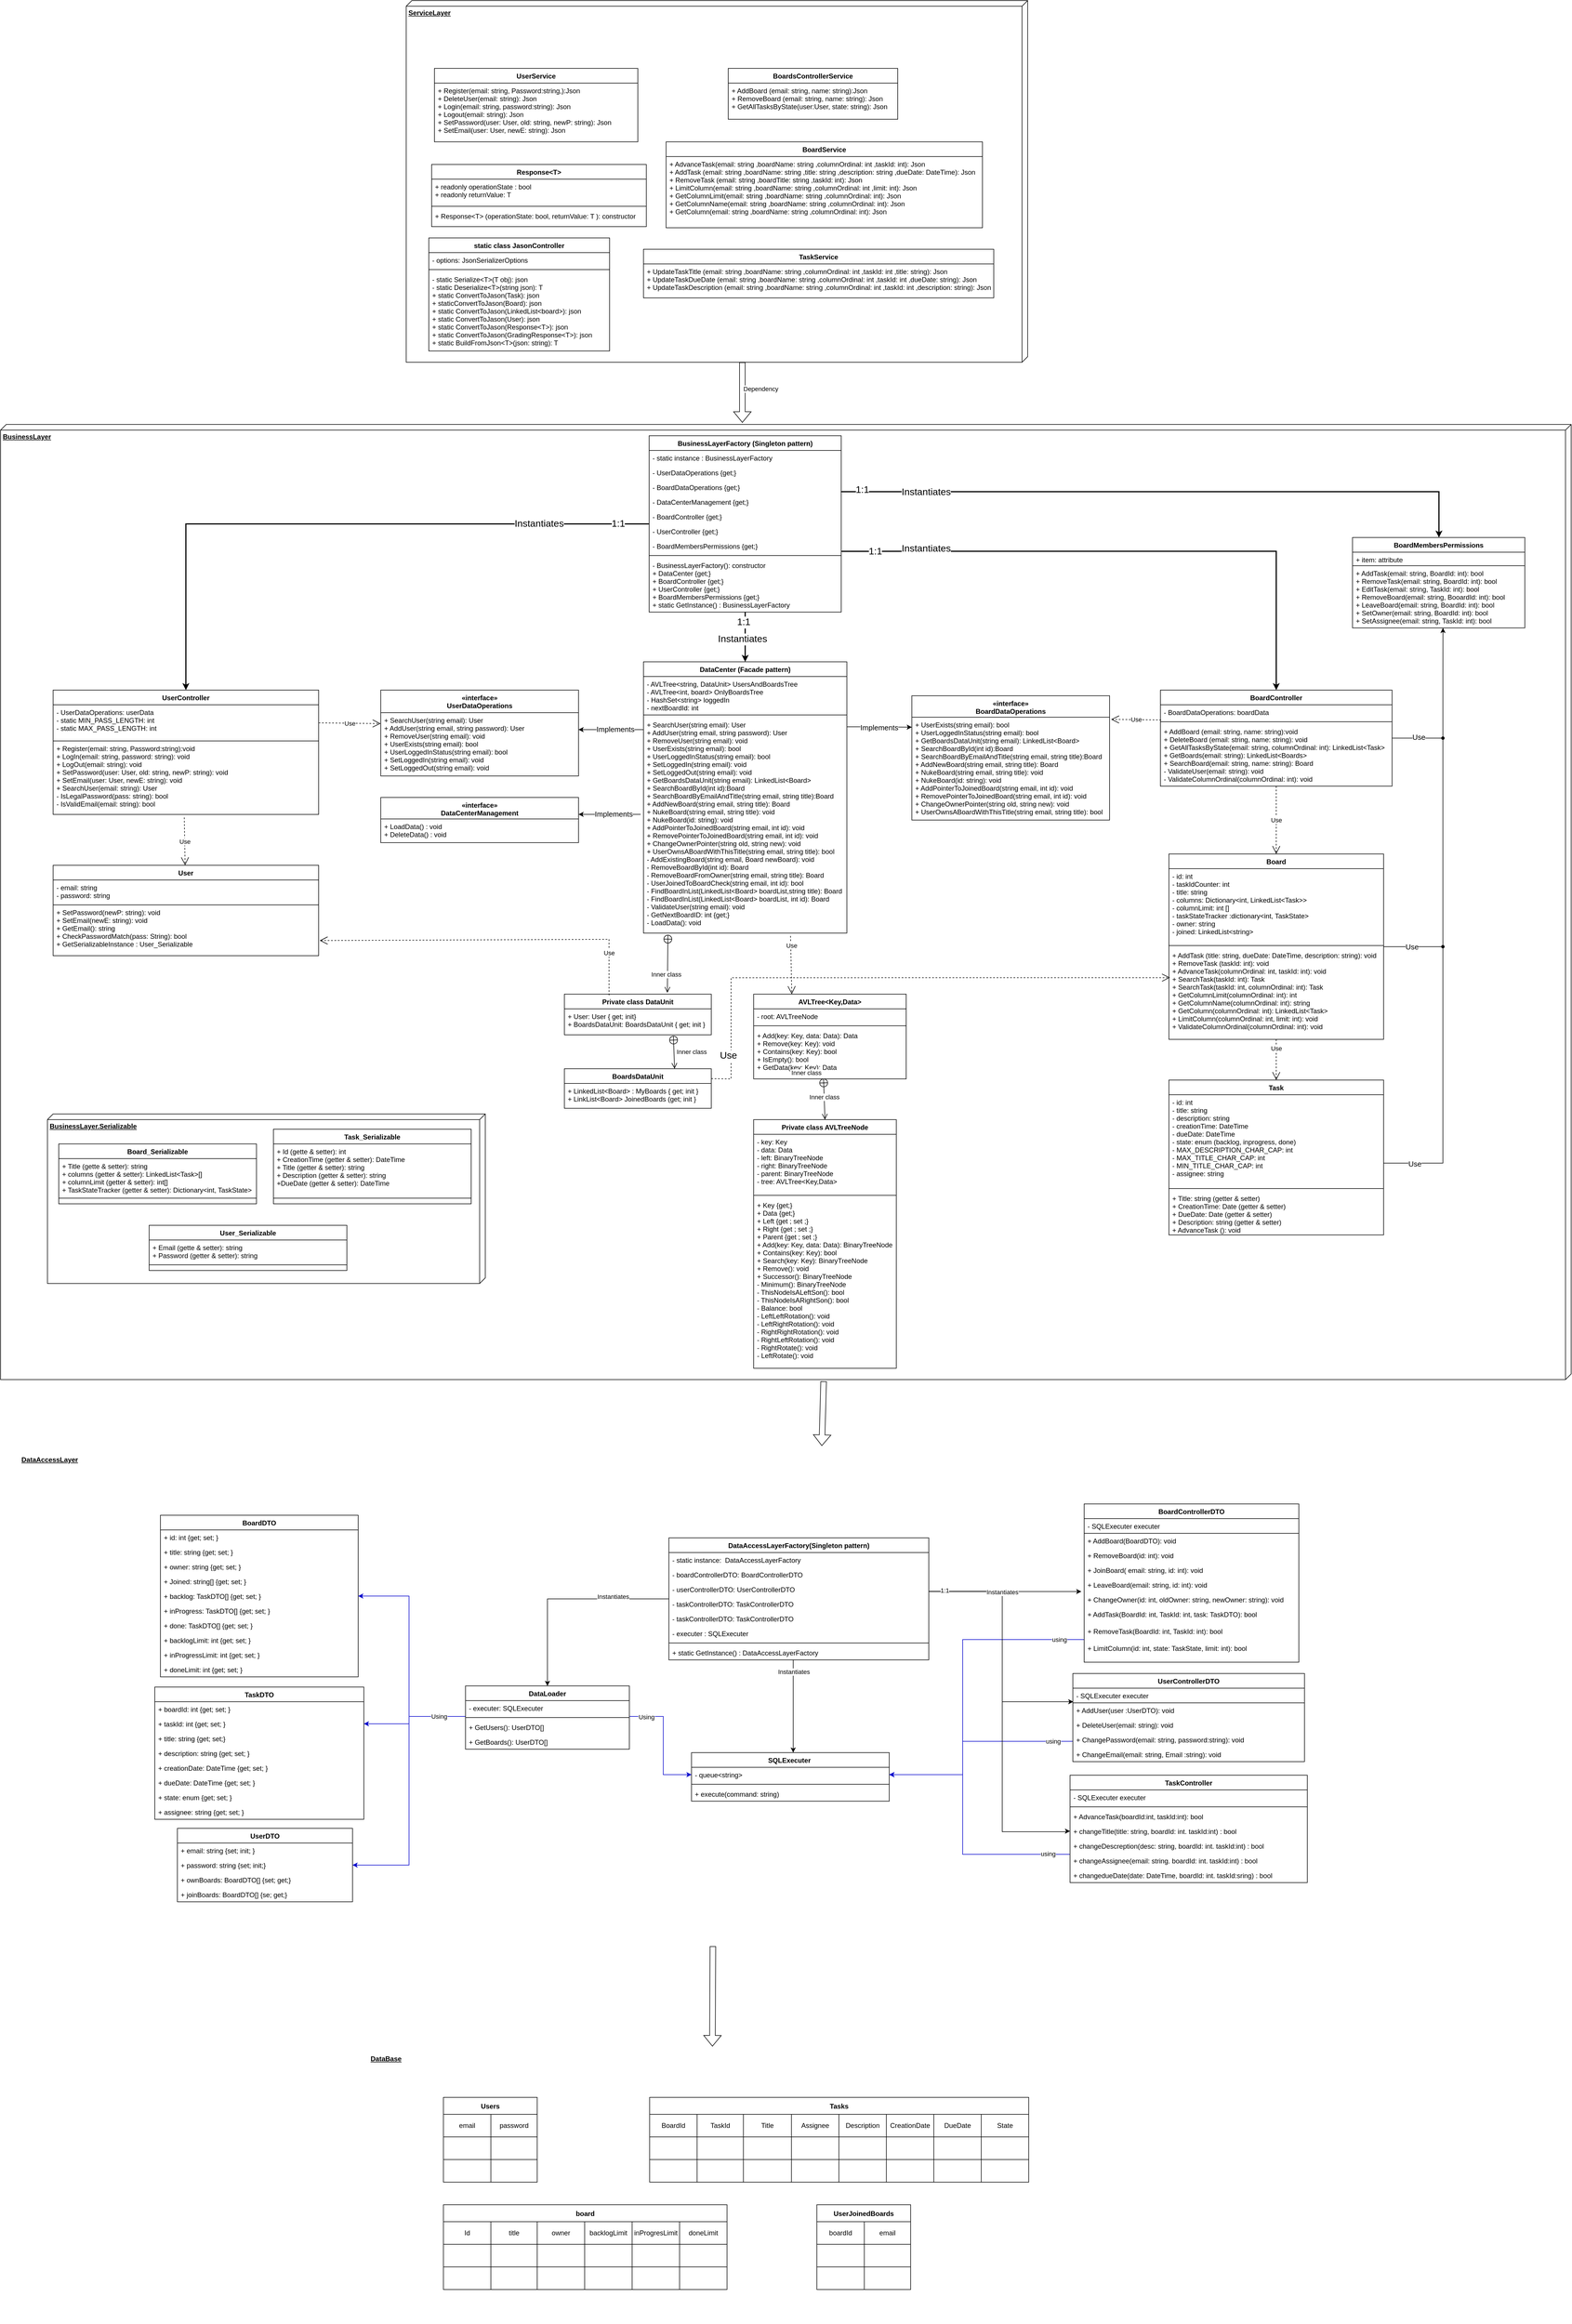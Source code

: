 <mxfile version="18.2.0" type="google"><diagram id="C5RBs43oDa-KdzZeNtuy" name="Page-1"><mxGraphModel grid="1" page="1" gridSize="10" guides="1" tooltips="1" connect="1" arrows="1" fold="1" pageScale="1" pageWidth="50000" pageHeight="50000" math="0" shadow="0"><root><mxCell id="WIyWlLk6GJQsqaUBKTNV-0"/><mxCell id="WIyWlLk6GJQsqaUBKTNV-1" parent="WIyWlLk6GJQsqaUBKTNV-0"/><mxCell id="xGHjOlKu3sZe4FUSkpt8-0" value="&lt;b&gt;ServiceLayer&lt;/b&gt;" style="verticalAlign=top;align=left;spacingTop=8;spacingLeft=2;spacingRight=12;shape=cube;size=10;direction=south;fontStyle=4;html=1;shadow=0;" vertex="1" parent="WIyWlLk6GJQsqaUBKTNV-1"><mxGeometry x="1275" y="40" width="1100" height="640" as="geometry"/></mxCell><mxCell id="xGHjOlKu3sZe4FUSkpt8-2" value="&lt;b&gt;BusinessLayer&lt;/b&gt;" style="verticalAlign=top;align=left;spacingTop=8;spacingLeft=2;spacingRight=12;shape=cube;size=10;direction=south;fontStyle=4;html=1;shadow=0;perimeterSpacing=3;" vertex="1" parent="WIyWlLk6GJQsqaUBKTNV-1"><mxGeometry x="557" y="790" width="2780" height="1690" as="geometry"/></mxCell><mxCell id="bjqec7VB7OD0hQrmDfg4-4" value="UserService" style="swimlane;fontStyle=1;childLayout=stackLayout;horizontal=1;startSize=26;fillColor=none;horizontalStack=0;resizeParent=1;resizeParentMax=0;resizeLast=0;collapsible=1;marginBottom=0;shadow=0;" vertex="1" parent="WIyWlLk6GJQsqaUBKTNV-1"><mxGeometry x="1325" y="160" width="360" height="130" as="geometry"/></mxCell><mxCell id="bjqec7VB7OD0hQrmDfg4-5" value="+ Register(email: string, Password:string,):Json&#10;+ DeleteUser(email: string): Json&#10;+ Login(email: string, password:string): Json&#10;+ Logout(email: string): Json&#10;+ SetPassword(user: User, old: string, newP: string): Json&#10;+ SetEmail(user: User, newE: string): Json&#10;&#10;" style="text;strokeColor=none;fillColor=none;align=left;verticalAlign=top;spacingLeft=4;spacingRight=4;overflow=hidden;rotatable=0;points=[[0,0.5],[1,0.5]];portConstraint=eastwest;shadow=0;" vertex="1" parent="bjqec7VB7OD0hQrmDfg4-4"><mxGeometry y="26" width="360" height="104" as="geometry"/></mxCell><mxCell id="bjqec7VB7OD0hQrmDfg4-8" value="BoardsControllerService" style="swimlane;fontStyle=1;childLayout=stackLayout;horizontal=1;startSize=26;fillColor=none;horizontalStack=0;resizeParent=1;resizeParentMax=0;resizeLast=0;collapsible=1;marginBottom=0;shadow=0;" vertex="1" parent="WIyWlLk6GJQsqaUBKTNV-1"><mxGeometry x="1845" y="160" width="300" height="90" as="geometry"/></mxCell><mxCell id="bjqec7VB7OD0hQrmDfg4-11" value="+ AddBoard (email: string, name: string):Json&#10;+ RemoveBoard (email: string, name: string): Json&#10;+ GetAllTasksByState(user:User, state: string): Json&#10;" style="text;strokeColor=none;fillColor=none;align=left;verticalAlign=top;spacingLeft=4;spacingRight=4;overflow=hidden;rotatable=0;points=[[0,0.5],[1,0.5]];portConstraint=eastwest;shadow=0;" vertex="1" parent="bjqec7VB7OD0hQrmDfg4-8"><mxGeometry y="26" width="300" height="64" as="geometry"/></mxCell><mxCell id="98GBIVYYCk5wVsRqXRgm-3" value="User" style="swimlane;fontStyle=1;align=center;verticalAlign=top;childLayout=stackLayout;horizontal=1;startSize=26;horizontalStack=0;resizeParent=1;resizeParentMax=0;resizeLast=0;collapsible=1;marginBottom=0;shadow=0;" vertex="1" parent="WIyWlLk6GJQsqaUBKTNV-1"><mxGeometry x="650" y="1570" width="470" height="160" as="geometry"/></mxCell><mxCell id="98GBIVYYCk5wVsRqXRgm-4" value="- email: string&#10;- password: string" style="text;strokeColor=none;fillColor=none;align=left;verticalAlign=top;spacingLeft=4;spacingRight=4;overflow=hidden;rotatable=0;points=[[0,0.5],[1,0.5]];portConstraint=eastwest;shadow=0;" vertex="1" parent="98GBIVYYCk5wVsRqXRgm-3"><mxGeometry y="26" width="470" height="44" as="geometry"/></mxCell><mxCell id="98GBIVYYCk5wVsRqXRgm-6" value="+ SetPassword(newP: string): void&#10;+ SetEmail(newE: string): void&#10;+ GetEmail(): string&#10;+ CheckPasswordMatch(pass: String): bool&#10;+ GetSerializableInstance : User_Serializable&#10;" style="text;strokeColor=default;fillColor=none;align=left;verticalAlign=top;spacingLeft=4;spacingRight=4;overflow=hidden;rotatable=0;points=[[0,0.5],[1,0.5]];portConstraint=eastwest;shadow=0;" vertex="1" parent="98GBIVYYCk5wVsRqXRgm-3"><mxGeometry y="70" width="470" height="90" as="geometry"/></mxCell><mxCell id="98GBIVYYCk5wVsRqXRgm-7" value="UserController" style="swimlane;fontStyle=1;align=center;verticalAlign=top;childLayout=stackLayout;horizontal=1;startSize=26;horizontalStack=0;resizeParent=1;resizeParentMax=0;resizeLast=0;collapsible=1;marginBottom=0;shadow=0;" vertex="1" parent="WIyWlLk6GJQsqaUBKTNV-1"><mxGeometry x="650" y="1260" width="470" height="220" as="geometry"/></mxCell><mxCell id="98GBIVYYCk5wVsRqXRgm-8" value="- UserDataOperations: userData&#10;- static MIN_PASS_LENGTH: int&#10;- static MAX_PASS_LENGTH: int" style="text;strokeColor=default;fillColor=none;align=left;verticalAlign=top;spacingLeft=4;spacingRight=4;overflow=hidden;rotatable=0;points=[[0,0.5],[1,0.5]];portConstraint=eastwest;shadow=0;" vertex="1" parent="98GBIVYYCk5wVsRqXRgm-7"><mxGeometry y="26" width="470" height="64" as="geometry"/></mxCell><mxCell id="98GBIVYYCk5wVsRqXRgm-9" value="+ Register(email: string, Password:string):void&#10;+ LogIn(email: string, password: string): void&#10;+ LogOut(email: string): void&#10;+ SetPassword(user: User, old: string, newP: string): void&#10;+ SetEmail(user: User, newE: string): void&#10;+ SearchUser(email: string): User&#10;- IsLegalPassword(pass: string): bool&#10;- IsValidEmail(email: string): bool&#10;&#10;&#10;" style="text;strokeColor=none;fillColor=none;align=left;verticalAlign=top;spacingLeft=4;spacingRight=4;overflow=hidden;rotatable=0;points=[[0,0.5],[1,0.5]];portConstraint=eastwest;shadow=0;" vertex="1" parent="98GBIVYYCk5wVsRqXRgm-7"><mxGeometry y="90" width="470" height="130" as="geometry"/></mxCell><mxCell id="6qGiO9xpy9oW3bqSaTXG-6" value="" style="edgeStyle=orthogonalEdgeStyle;rounded=0;orthogonalLoop=1;jettySize=auto;html=1;fontSize=13;endArrow=none;endFill=0;" edge="1" parent="WIyWlLk6GJQsqaUBKTNV-1" source="x5OhaD_4UeYc6BT9FAR0-0" target="6qGiO9xpy9oW3bqSaTXG-5"><mxGeometry relative="1" as="geometry"/></mxCell><mxCell id="x5OhaD_4UeYc6BT9FAR0-0" value="BoardController" style="swimlane;fontStyle=1;align=center;verticalAlign=top;childLayout=stackLayout;horizontal=1;startSize=26;horizontalStack=0;resizeParent=1;resizeParentMax=0;resizeLast=0;collapsible=1;marginBottom=0;shadow=0;" vertex="1" parent="WIyWlLk6GJQsqaUBKTNV-1"><mxGeometry x="2610" y="1260" width="410" height="170" as="geometry"/></mxCell><mxCell id="x5OhaD_4UeYc6BT9FAR0-1" value="- BoardDataOperations: boardData" style="text;strokeColor=none;fillColor=none;align=left;verticalAlign=top;spacingLeft=4;spacingRight=4;overflow=hidden;rotatable=0;points=[[0,0.5],[1,0.5]];portConstraint=eastwest;shadow=0;" vertex="1" parent="x5OhaD_4UeYc6BT9FAR0-0"><mxGeometry y="26" width="410" height="26" as="geometry"/></mxCell><mxCell id="x5OhaD_4UeYc6BT9FAR0-2" value="" style="line;strokeWidth=1;fillColor=none;align=left;verticalAlign=middle;spacingTop=-1;spacingLeft=3;spacingRight=3;rotatable=0;labelPosition=right;points=[];portConstraint=eastwest;shadow=0;" vertex="1" parent="x5OhaD_4UeYc6BT9FAR0-0"><mxGeometry y="52" width="410" height="8" as="geometry"/></mxCell><mxCell id="x5OhaD_4UeYc6BT9FAR0-3" value="+ AddBoard (email: string, name: string):void&#10;+ DeleteBoard (email: string, name: string): void&#10;+ GetAllTasksByState(email: string, columnOrdinal: int): LinkedList&lt;Task&gt;&#10;+ GetBoards(email: string): LinkedList&lt;Boards&gt;&#10;+ SearchBoard(email: string, name: string): Board&#10;- ValidateUser(email: string): void&#10;- ValidateColumnOrdinal(columnOrdinal: int): void&#10;" style="text;strokeColor=none;fillColor=none;align=left;verticalAlign=top;spacingLeft=4;spacingRight=4;overflow=hidden;rotatable=0;points=[[0,0.5],[1,0.5]];portConstraint=eastwest;shadow=0;" vertex="1" parent="x5OhaD_4UeYc6BT9FAR0-0"><mxGeometry y="60" width="410" height="110" as="geometry"/></mxCell><mxCell id="6qGiO9xpy9oW3bqSaTXG-9" value="" style="edgeStyle=orthogonalEdgeStyle;rounded=0;orthogonalLoop=1;jettySize=auto;html=1;fontSize=13;endArrow=none;endFill=0;" edge="1" parent="WIyWlLk6GJQsqaUBKTNV-1" source="x5OhaD_4UeYc6BT9FAR0-4" target="6qGiO9xpy9oW3bqSaTXG-8"><mxGeometry relative="1" as="geometry"><Array as="points"><mxPoint x="2980" y="1714"/><mxPoint x="2980" y="1714"/></Array></mxGeometry></mxCell><mxCell id="x5OhaD_4UeYc6BT9FAR0-4" value="Board" style="swimlane;fontStyle=1;align=center;verticalAlign=top;childLayout=stackLayout;horizontal=1;startSize=26;horizontalStack=0;resizeParent=1;resizeParentMax=0;resizeLast=0;collapsible=1;marginBottom=0;shadow=0;" vertex="1" parent="WIyWlLk6GJQsqaUBKTNV-1"><mxGeometry x="2625" y="1550" width="380" height="328" as="geometry"/></mxCell><mxCell id="x5OhaD_4UeYc6BT9FAR0-5" value="- id: int&#10;- taskIdCounter: int&#10;- title: string&#10;- columns: Dictionary&lt;int, LinkedList&lt;Task&gt;&gt;&#10;- columnLimit: int []&#10;- taskStateTracker :dictionary&lt;int, TaskState&gt;&#10;- owner: string&#10;- joined: LinkedList&lt;string&gt;" style="text;strokeColor=none;fillColor=none;align=left;verticalAlign=top;spacingLeft=4;spacingRight=4;overflow=hidden;rotatable=0;points=[[0,0.5],[1,0.5]];portConstraint=eastwest;shadow=0;" vertex="1" parent="x5OhaD_4UeYc6BT9FAR0-4"><mxGeometry y="26" width="380" height="132" as="geometry"/></mxCell><mxCell id="x5OhaD_4UeYc6BT9FAR0-6" value="" style="line;strokeWidth=1;fillColor=none;align=left;verticalAlign=middle;spacingTop=-1;spacingLeft=3;spacingRight=3;rotatable=0;labelPosition=right;points=[];portConstraint=eastwest;shadow=0;" vertex="1" parent="x5OhaD_4UeYc6BT9FAR0-4"><mxGeometry y="158" width="380" height="8" as="geometry"/></mxCell><mxCell id="x5OhaD_4UeYc6BT9FAR0-7" value="+ AddTask (title: string, dueDate: DateTime, description: string): void&#10;+ RemoveTask (taskId: int): void&#10;+ AdvanceTask(columnOrdinal: int, taskId: int): void&#10;+ SearchTask(taskId: int): Task&#10;+ SearchTask(taskId: int, columnOrdinal: int): Task&#10;+ GetColumnLimit(columnOrdinal: int): int&#10;+ GetColumnName(columnOrdinal: int): string&#10;+ GetColumn(columnOrdinal: int): LinkedList&lt;Task&gt;&#10;+ LimitColumn(columnOrdinal: int, limit: int): void&#10;+ ValidateColumnOrdinal(columnOrdinal: int): void" style="text;strokeColor=none;fillColor=none;align=left;verticalAlign=top;spacingLeft=4;spacingRight=4;overflow=hidden;rotatable=0;points=[[0,0.5],[1,0.5]];portConstraint=eastwest;shadow=0;" vertex="1" parent="x5OhaD_4UeYc6BT9FAR0-4"><mxGeometry y="166" width="380" height="162" as="geometry"/></mxCell><mxCell id="6qGiO9xpy9oW3bqSaTXG-4" value="" style="edgeStyle=orthogonalEdgeStyle;rounded=0;orthogonalLoop=1;jettySize=auto;html=1;fontSize=13;entryX=0.525;entryY=1;entryDx=0;entryDy=0;entryPerimeter=0;startArrow=none;" edge="1" parent="WIyWlLk6GJQsqaUBKTNV-1" source="6qGiO9xpy9oW3bqSaTXG-5" target="YEenoZhgrT1T30A7VOTy-3"><mxGeometry relative="1" as="geometry"><mxPoint x="3195" y="2097.0" as="targetPoint"/><Array as="points"/></mxGeometry></mxCell><mxCell id="uk4W0RfvNMryeM5cHu4r-0" value="Task" style="swimlane;fontStyle=1;align=center;verticalAlign=top;childLayout=stackLayout;horizontal=1;startSize=26;horizontalStack=0;resizeParent=1;resizeParentMax=0;resizeLast=0;collapsible=1;marginBottom=0;shadow=0;" vertex="1" parent="WIyWlLk6GJQsqaUBKTNV-1"><mxGeometry x="2625" y="1950" width="380" height="274" as="geometry"/></mxCell><mxCell id="uk4W0RfvNMryeM5cHu4r-1" value="- id: int&#10;- title: string&#10;- description: string&#10;- creationTime: DateTime&#10;- dueDate: DateTime&#10;- state: enum (backlog, inprogress, done)&#10;- MAX_DESCRIPTION_CHAR_CAP: int&#10;- MAX_TITLE_CHAR_CAP: int&#10;- MIN_TITLE_CHAR_CAP: int&#10;- assignee: string&#10;&#10;" style="text;strokeColor=none;fillColor=none;align=left;verticalAlign=top;spacingLeft=4;spacingRight=4;overflow=hidden;rotatable=0;points=[[0,0.5],[1,0.5]];portConstraint=eastwest;shadow=0;" vertex="1" parent="uk4W0RfvNMryeM5cHu4r-0"><mxGeometry y="26" width="380" height="162" as="geometry"/></mxCell><mxCell id="uk4W0RfvNMryeM5cHu4r-2" value="" style="line;strokeWidth=1;fillColor=none;align=left;verticalAlign=middle;spacingTop=-1;spacingLeft=3;spacingRight=3;rotatable=0;labelPosition=right;points=[];portConstraint=eastwest;shadow=0;" vertex="1" parent="uk4W0RfvNMryeM5cHu4r-0"><mxGeometry y="188" width="380" height="8" as="geometry"/></mxCell><mxCell id="uk4W0RfvNMryeM5cHu4r-3" value="+ Title: string (getter &amp; setter)&#10;+ CreationTime: Date (getter &amp; setter)&#10;+ DueDate: Date (getter &amp; setter)&#10;+ Description: string (getter &amp; setter)&#10;+ AdvanceTask (): void&#10;" style="text;strokeColor=none;fillColor=none;align=left;verticalAlign=top;spacingLeft=4;spacingRight=4;overflow=hidden;rotatable=0;points=[[0,0.5],[1,0.5]];portConstraint=eastwest;shadow=0;" vertex="1" parent="uk4W0RfvNMryeM5cHu4r-0"><mxGeometry y="196" width="380" height="78" as="geometry"/></mxCell><mxCell id="uk4W0RfvNMryeM5cHu4r-10" value="Use" style="endArrow=open;endSize=12;dashed=1;html=1;rounded=0;shadow=0;" edge="1" parent="WIyWlLk6GJQsqaUBKTNV-1" source="x5OhaD_4UeYc6BT9FAR0-3" target="x5OhaD_4UeYc6BT9FAR0-4"><mxGeometry width="160" relative="1" as="geometry"><mxPoint x="1998" y="1490" as="sourcePoint"/><mxPoint x="1838" y="1460" as="targetPoint"/></mxGeometry></mxCell><mxCell id="uk4W0RfvNMryeM5cHu4r-11" value="Use" style="endArrow=open;endSize=12;dashed=1;html=1;rounded=0;entryX=0.5;entryY=0;entryDx=0;entryDy=0;shadow=0;" edge="1" parent="WIyWlLk6GJQsqaUBKTNV-1" source="x5OhaD_4UeYc6BT9FAR0-7" target="uk4W0RfvNMryeM5cHu4r-0"><mxGeometry x="-0.56" width="160" relative="1" as="geometry"><mxPoint x="1998" y="1750" as="sourcePoint"/><mxPoint x="2010.581" y="1550" as="targetPoint"/><mxPoint as="offset"/></mxGeometry></mxCell><mxCell id="uk4W0RfvNMryeM5cHu4r-14" value="Use" style="endArrow=open;endSize=12;dashed=1;html=1;rounded=0;exitX=0.494;exitY=1.041;exitDx=0;exitDy=0;exitPerimeter=0;shadow=0;" edge="1" parent="WIyWlLk6GJQsqaUBKTNV-1" source="98GBIVYYCk5wVsRqXRgm-9" target="98GBIVYYCk5wVsRqXRgm-3"><mxGeometry width="160" relative="1" as="geometry"><mxPoint x="1293" y="1530" as="sourcePoint"/><mxPoint x="1302" y="1660" as="targetPoint"/></mxGeometry></mxCell><mxCell id="fzO_TyOFeQawnUR0l6xO-3" value="Use" style="endArrow=open;endSize=12;dashed=1;html=1;rounded=0;exitX=0.003;exitY=1.033;exitDx=0;exitDy=0;strokeColor=#000000;shadow=0;exitPerimeter=0;entryX=1.008;entryY=0.021;entryDx=0;entryDy=0;entryPerimeter=0;" edge="1" parent="WIyWlLk6GJQsqaUBKTNV-1" source="x5OhaD_4UeYc6BT9FAR0-1" target="6qGiO9xpy9oW3bqSaTXG-19"><mxGeometry width="160" relative="1" as="geometry"><mxPoint x="1585" y="1630" as="sourcePoint"/><mxPoint x="2460" y="1313" as="targetPoint"/><Array as="points"/></mxGeometry></mxCell><mxCell id="fzO_TyOFeQawnUR0l6xO-10" value="Dependency" style="endArrow=block;endFill=1;html=1;edgeStyle=orthogonalEdgeStyle;align=left;verticalAlign=top;rounded=0;strokeColor=#000000;shape=flexArrow;shadow=0;" edge="1" parent="WIyWlLk6GJQsqaUBKTNV-1" target="xGHjOlKu3sZe4FUSkpt8-2"><mxGeometry x="-0.375" relative="1" as="geometry"><mxPoint x="1870" y="680" as="sourcePoint"/><mxPoint x="1595" y="830" as="targetPoint"/><Array as="points"><mxPoint x="1870" y="680"/></Array><mxPoint as="offset"/></mxGeometry></mxCell><mxCell id="XPnZd86U7aN-Ja2AK9dV-4" value="AVLTree&lt;Key,Data&gt;" style="swimlane;fontStyle=1;align=center;verticalAlign=top;childLayout=stackLayout;horizontal=1;startSize=26;horizontalStack=0;resizeParent=1;resizeParentMax=0;resizeLast=0;collapsible=1;marginBottom=0;shadow=0;" vertex="1" parent="WIyWlLk6GJQsqaUBKTNV-1"><mxGeometry x="1890" y="1798" width="270" height="150" as="geometry"/></mxCell><mxCell id="XPnZd86U7aN-Ja2AK9dV-5" value="- root: AVLTreeNode" style="text;strokeColor=none;fillColor=none;align=left;verticalAlign=top;spacingLeft=4;spacingRight=4;overflow=hidden;rotatable=0;points=[[0,0.5],[1,0.5]];portConstraint=eastwest;shadow=0;" vertex="1" parent="XPnZd86U7aN-Ja2AK9dV-4"><mxGeometry y="26" width="270" height="26" as="geometry"/></mxCell><mxCell id="XPnZd86U7aN-Ja2AK9dV-6" value="" style="line;strokeWidth=1;fillColor=none;align=left;verticalAlign=middle;spacingTop=-1;spacingLeft=3;spacingRight=3;rotatable=0;labelPosition=right;points=[];portConstraint=eastwest;shadow=0;" vertex="1" parent="XPnZd86U7aN-Ja2AK9dV-4"><mxGeometry y="52" width="270" height="8" as="geometry"/></mxCell><mxCell id="XPnZd86U7aN-Ja2AK9dV-7" value="+ Add(key: Key, data: Data): Data&#10;+ Remove(key: Key): void&#10;+ Contains(key: Key): bool&#10;+ IsEmpty(): bool&#10;+ GetData(key: Key): Data&#10;&#10;" style="text;strokeColor=none;fillColor=none;align=left;verticalAlign=top;spacingLeft=4;spacingRight=4;overflow=hidden;rotatable=0;points=[[0,0.5],[1,0.5]];portConstraint=eastwest;shadow=0;" vertex="1" parent="XPnZd86U7aN-Ja2AK9dV-4"><mxGeometry y="60" width="270" height="90" as="geometry"/></mxCell><mxCell id="XPnZd86U7aN-Ja2AK9dV-8" value="Private class AVLTreeNode" style="swimlane;fontStyle=1;align=center;verticalAlign=top;childLayout=stackLayout;horizontal=1;startSize=26;horizontalStack=0;resizeParent=1;resizeParentMax=0;resizeLast=0;collapsible=1;marginBottom=0;shadow=0;" vertex="1" parent="WIyWlLk6GJQsqaUBKTNV-1"><mxGeometry x="1890" y="2020" width="252.5" height="440" as="geometry"/></mxCell><mxCell id="XPnZd86U7aN-Ja2AK9dV-9" value="- key: Key&#10;- data: Data&#10;- left: BinaryTreeNode&#10;- right: BinaryTreeNode&#10;- parent: BinaryTreeNode&#10;- tree: AVLTree&lt;Key,Data&gt;" style="text;strokeColor=none;fillColor=none;align=left;verticalAlign=top;spacingLeft=4;spacingRight=4;overflow=hidden;rotatable=0;points=[[0,0.5],[1,0.5]];portConstraint=eastwest;shadow=0;" vertex="1" parent="XPnZd86U7aN-Ja2AK9dV-8"><mxGeometry y="26" width="252.5" height="104" as="geometry"/></mxCell><mxCell id="XPnZd86U7aN-Ja2AK9dV-10" value="" style="line;strokeWidth=1;fillColor=none;align=left;verticalAlign=middle;spacingTop=-1;spacingLeft=3;spacingRight=3;rotatable=0;labelPosition=right;points=[];portConstraint=eastwest;shadow=0;" vertex="1" parent="XPnZd86U7aN-Ja2AK9dV-8"><mxGeometry y="130" width="252.5" height="8" as="geometry"/></mxCell><mxCell id="XPnZd86U7aN-Ja2AK9dV-11" value="+ Key {get;}&#10;+ Data {get;}&#10;+ Left {get ; set ;}&#10;+ Right {get ; set ;}&#10;+ Parent {get ; set ;}&#10;+ Add(key: Key, data: Data): BinaryTreeNode&#10;+ Contains(key: Key): bool&#10;+ Search(key: Key): BinaryTreeNode&#10;+ Remove(): void&#10;+ Successor(): BinaryTreeNode&#10;-  Minimum(): BinaryTreeNode&#10;- ThisNodeIsALeftSon(): bool&#10;- ThisNodeIsARightSon(): bool&#10;- Balance: bool&#10;- LeftLeftRotation(): void&#10;- LeftRightRotation(): void&#10;- RightRightRotation(): void&#10;- RightLeftRotation(): void&#10;- RightRotate(): void&#10;- LeftRotate(): void&#10;" style="text;strokeColor=none;fillColor=none;align=left;verticalAlign=top;spacingLeft=4;spacingRight=4;overflow=hidden;rotatable=0;points=[[0,0.5],[1,0.5]];portConstraint=eastwest;shadow=0;" vertex="1" parent="XPnZd86U7aN-Ja2AK9dV-8"><mxGeometry y="138" width="252.5" height="302" as="geometry"/></mxCell><mxCell id="XPnZd86U7aN-Ja2AK9dV-16" value="" style="endArrow=open;startArrow=circlePlus;endFill=0;startFill=0;endSize=8;html=1;rounded=0;entryX=0.5;entryY=0;entryDx=0;entryDy=0;shadow=0;exitX=0.458;exitY=0.989;exitDx=0;exitDy=0;exitPerimeter=0;" edge="1" parent="WIyWlLk6GJQsqaUBKTNV-1" source="XPnZd86U7aN-Ja2AK9dV-7" target="XPnZd86U7aN-Ja2AK9dV-8"><mxGeometry width="160" relative="1" as="geometry"><mxPoint x="855" y="1950" as="sourcePoint"/><mxPoint x="863.07" y="2026" as="targetPoint"/><Array as="points"/></mxGeometry></mxCell><mxCell id="KujX5jgfpQqqQv8bhV0d-0" value="Use" style="endArrow=open;endSize=12;dashed=1;html=1;rounded=0;exitX=1;exitY=0.5;exitDx=0;exitDy=0;fillColor=#dae8fc;strokeColor=#000000;shadow=0;entryX=-0.001;entryY=0.172;entryDx=0;entryDy=0;entryPerimeter=0;" edge="1" parent="WIyWlLk6GJQsqaUBKTNV-1" source="98GBIVYYCk5wVsRqXRgm-8" target="6qGiO9xpy9oW3bqSaTXG-27"><mxGeometry width="160" relative="1" as="geometry"><mxPoint x="1575" y="1630" as="sourcePoint"/><mxPoint x="1205" y="1318" as="targetPoint"/><Array as="points"/></mxGeometry></mxCell><mxCell id="6h6Y3TABcNSIhT4n3z8i-0" value="BoardService" style="swimlane;fontStyle=1;childLayout=stackLayout;horizontal=1;startSize=26;fillColor=none;horizontalStack=0;resizeParent=1;resizeParentMax=0;resizeLast=0;collapsible=1;marginBottom=0;shadow=0;" vertex="1" parent="WIyWlLk6GJQsqaUBKTNV-1"><mxGeometry x="1735" y="290" width="560" height="152" as="geometry"/></mxCell><mxCell id="6h6Y3TABcNSIhT4n3z8i-1" value="+ AdvanceTask(email: string ,boardName: string ,columnOrdinal: int ,taskId: int): Json&#10;+ AddTask (email: string ,boardName: string ,title: string ,description: string ,dueDate: DateTime): Json&#10;+ RemoveTask (email: string ,boardTitle: string ,taskId: int): Json&#10;+ LimitColumn(email: string ,boardName: string ,columnOrdinal: int ,limit: int): Json&#10;+ GetColumnLimit(email: string ,boardName: string ,columnOrdinal: int): Json&#10;+ GetColumnName(email: string ,boardName: string ,columnOrdinal: int): Json&#10;+ GetColumn(email: string ,boardName: string ,columnOrdinal: int): Json&#10;" style="text;strokeColor=none;fillColor=none;align=left;verticalAlign=top;spacingLeft=4;spacingRight=4;overflow=hidden;rotatable=0;points=[[0,0.5],[1,0.5]];portConstraint=eastwest;shadow=0;" vertex="1" parent="6h6Y3TABcNSIhT4n3z8i-0"><mxGeometry y="26" width="560" height="126" as="geometry"/></mxCell><mxCell id="6h6Y3TABcNSIhT4n3z8i-2" value="TaskService" style="swimlane;fontStyle=1;childLayout=stackLayout;horizontal=1;startSize=26;fillColor=none;horizontalStack=0;resizeParent=1;resizeParentMax=0;resizeLast=0;collapsible=1;marginBottom=0;shadow=0;" vertex="1" parent="WIyWlLk6GJQsqaUBKTNV-1"><mxGeometry x="1695" y="480" width="620" height="86" as="geometry"/></mxCell><mxCell id="6h6Y3TABcNSIhT4n3z8i-3" value="+ UpdateTaskTitle (email: string ,boardName: string ,columnOrdinal: int ,taskId: int ,title: string): Json&#10;+ UpdateTaskDueDate (email: string ,boardName: string ,columnOrdinal: int ,taskId: int ,dueDate: string): Json&#10;+ UpdateTaskDescription (email: string ,boardName: string ,columnOrdinal: int ,taskId: int ,description: string): Json&#10;" style="text;strokeColor=none;fillColor=none;align=left;verticalAlign=top;spacingLeft=4;spacingRight=4;overflow=hidden;rotatable=0;points=[[0,0.5],[1,0.5]];portConstraint=eastwest;shadow=0;" vertex="1" parent="6h6Y3TABcNSIhT4n3z8i-2"><mxGeometry y="26" width="620" height="60" as="geometry"/></mxCell><mxCell id="6qGiO9xpy9oW3bqSaTXG-22" value="" style="edgeStyle=orthogonalEdgeStyle;rounded=0;orthogonalLoop=1;jettySize=auto;html=1;fontSize=13;endArrow=classic;endFill=1;entryX=0;entryY=0.097;entryDx=0;entryDy=0;entryPerimeter=0;" edge="1" parent="WIyWlLk6GJQsqaUBKTNV-1" source="6h6Y3TABcNSIhT4n3z8i-7" target="6qGiO9xpy9oW3bqSaTXG-19"><mxGeometry relative="1" as="geometry"><mxPoint x="2150" y="1325" as="targetPoint"/><Array as="points"><mxPoint x="2090" y="1325"/><mxPoint x="2090" y="1325"/></Array></mxGeometry></mxCell><mxCell id="6qGiO9xpy9oW3bqSaTXG-23" value="Implements" style="edgeLabel;html=1;align=center;verticalAlign=middle;resizable=0;points=[];fontSize=13;" connectable="0" vertex="1" parent="6qGiO9xpy9oW3bqSaTXG-22"><mxGeometry x="0.148" y="1" relative="1" as="geometry"><mxPoint x="-9" y="1" as="offset"/></mxGeometry></mxCell><mxCell id="6qGiO9xpy9oW3bqSaTXG-29" value="" style="edgeStyle=orthogonalEdgeStyle;rounded=0;orthogonalLoop=1;jettySize=auto;html=1;fontSize=13;endArrow=classic;endFill=1;" edge="1" parent="WIyWlLk6GJQsqaUBKTNV-1" source="6h6Y3TABcNSIhT4n3z8i-7" target="6qGiO9xpy9oW3bqSaTXG-27"><mxGeometry relative="1" as="geometry"><mxPoint x="1560" y="1320" as="targetPoint"/><Array as="points"><mxPoint x="1610" y="1330"/><mxPoint x="1610" y="1330"/></Array></mxGeometry></mxCell><mxCell id="6qGiO9xpy9oW3bqSaTXG-30" value="Implements" style="edgeLabel;html=1;align=center;verticalAlign=middle;resizable=0;points=[];fontSize=13;" connectable="0" vertex="1" parent="6qGiO9xpy9oW3bqSaTXG-29"><mxGeometry x="-0.128" y="-1" relative="1" as="geometry"><mxPoint as="offset"/></mxGeometry></mxCell><mxCell id="6h6Y3TABcNSIhT4n3z8i-7" value="DataCenter (Facade pattern)" style="swimlane;fontStyle=1;align=center;verticalAlign=top;childLayout=stackLayout;horizontal=1;startSize=26;horizontalStack=0;resizeParent=1;resizeParentMax=0;resizeLast=0;collapsible=1;marginBottom=0;shadow=0;" vertex="1" parent="WIyWlLk6GJQsqaUBKTNV-1"><mxGeometry x="1695" y="1210" width="360" height="480" as="geometry"/></mxCell><mxCell id="6h6Y3TABcNSIhT4n3z8i-8" value="- AVLTree&lt;string, DataUnit&gt; UsersAndBoardsTree&#10;- AVLTree&lt;int, board&gt; OnlyBoardsTree &#10;- HashSet&lt;string&gt; loggedIn&#10;- nextBoardId: int" style="text;strokeColor=none;fillColor=none;align=left;verticalAlign=top;spacingLeft=4;spacingRight=4;overflow=hidden;rotatable=0;points=[[0,0.5],[1,0.5]];portConstraint=eastwest;shadow=0;" vertex="1" parent="6h6Y3TABcNSIhT4n3z8i-7"><mxGeometry y="26" width="360" height="64" as="geometry"/></mxCell><mxCell id="6h6Y3TABcNSIhT4n3z8i-9" value="" style="line;strokeWidth=1;fillColor=none;align=left;verticalAlign=middle;spacingTop=-1;spacingLeft=3;spacingRight=3;rotatable=0;labelPosition=right;points=[];portConstraint=eastwest;shadow=0;" vertex="1" parent="6h6Y3TABcNSIhT4n3z8i-7"><mxGeometry y="90" width="360" height="8" as="geometry"/></mxCell><mxCell id="6h6Y3TABcNSIhT4n3z8i-10" value="+ SearchUser(string email): User&#10;+ AddUser(string email, string password): User&#10;+ RemoveUser(string email): void&#10;+ UserExists(string email): bool&#10;+ UserLoggedInStatus(string email): bool&#10;+ SetLoggedIn(string email): void&#10;+ SetLoggedOut(string email): void&#10;+ GetBoardsDataUnit(string email): LinkedList&lt;Board&gt;&#10;+ SearchBoardById(int id):Board&#10;+ SearchBoardByEmailAndTitle(string email, string title):Board&#10;+ AddNewBoard(string email, string title): Board&#10;+ NukeBoard(string email, string title): void&#10;+ NukeBoard(id: string): void&#10;+ AddPointerToJoinedBoard(string email, int id): void&#10;+ RemovePointerToJoinedBoard(string email, int id): void&#10;+ ChangeOwnerPointer(string old, string new): void&#10;+ UserOwnsABoardWithThisTitle(string email, string title): bool&#10;- AddExistingBoard(string email, Board newBoard): void&#10;- RemoveBoardById(int id): Board&#10;- RemoveBoardFromOwner(string email, string title): Board&#10;- UserJoinedToBoardCheck(string email, int id): bool&#10;- FindBoardInList(LinkedList&lt;Board&gt; boardList,string title): Board&#10;- FindBoardInList(LinkedList&lt;Board&gt; boardList, int id): Board&#10;- ValidateUser(string email): void&#10;- GetNextBoardID: int {get;}&#10;- LoadData(): void" style="text;strokeColor=none;fillColor=none;align=left;verticalAlign=top;spacingLeft=4;spacingRight=4;overflow=hidden;rotatable=0;points=[[0,0.5],[1,0.5]];portConstraint=eastwest;shadow=0;" vertex="1" parent="6h6Y3TABcNSIhT4n3z8i-7"><mxGeometry y="98" width="360" height="382" as="geometry"/></mxCell><mxCell id="6h6Y3TABcNSIhT4n3z8i-15" value="Private class DataUnit" style="swimlane;fontStyle=1;childLayout=stackLayout;horizontal=1;startSize=26;fillColor=none;horizontalStack=0;resizeParent=1;resizeParentMax=0;resizeLast=0;collapsible=1;marginBottom=0;shadow=0;" vertex="1" parent="WIyWlLk6GJQsqaUBKTNV-1"><mxGeometry x="1555" y="1798" width="260" height="72" as="geometry"/></mxCell><mxCell id="6h6Y3TABcNSIhT4n3z8i-16" value="+ User: User { get; init}&#10;+ BoardsDataUnit: BoardsDataUnit { get; init }" style="text;strokeColor=none;fillColor=none;align=left;verticalAlign=top;spacingLeft=4;spacingRight=4;overflow=hidden;rotatable=0;points=[[0,0.5],[1,0.5]];portConstraint=eastwest;shadow=0;" vertex="1" parent="6h6Y3TABcNSIhT4n3z8i-15"><mxGeometry y="26" width="260" height="46" as="geometry"/></mxCell><mxCell id="6h6Y3TABcNSIhT4n3z8i-19" value="" style="endArrow=open;startArrow=circlePlus;endFill=0;startFill=0;endSize=8;html=1;rounded=0;entryX=0.701;entryY=-0.035;entryDx=0;entryDy=0;exitX=0.12;exitY=1.007;exitDx=0;exitDy=0;exitPerimeter=0;shadow=0;entryPerimeter=0;" edge="1" parent="WIyWlLk6GJQsqaUBKTNV-1" source="6h6Y3TABcNSIhT4n3z8i-10" target="6h6Y3TABcNSIhT4n3z8i-15"><mxGeometry width="160" relative="1" as="geometry"><mxPoint x="1786.73" y="1690" as="sourcePoint"/><mxPoint x="1785" y="1748.53" as="targetPoint"/><Array as="points"/></mxGeometry></mxCell><mxCell id="6h6Y3TABcNSIhT4n3z8i-21" value="Inner class" style="edgeLabel;html=1;align=center;verticalAlign=middle;resizable=0;points=[];shadow=0;" connectable="0" vertex="1" parent="6h6Y3TABcNSIhT4n3z8i-19"><mxGeometry x="-0.186" y="3" relative="1" as="geometry"><mxPoint x="242" y="202" as="offset"/></mxGeometry></mxCell><mxCell id="6h6Y3TABcNSIhT4n3z8i-20" value="Use" style="endArrow=open;endSize=12;dashed=1;html=1;rounded=0;exitX=0.304;exitY=0.028;exitDx=0;exitDy=0;exitPerimeter=0;entryX=1.004;entryY=0.702;entryDx=0;entryDy=0;shadow=0;entryPerimeter=0;" edge="1" parent="WIyWlLk6GJQsqaUBKTNV-1" source="6h6Y3TABcNSIhT4n3z8i-15" target="98GBIVYYCk5wVsRqXRgm-6"><mxGeometry x="-0.755" width="160" relative="1" as="geometry"><mxPoint x="1725" y="1620" as="sourcePoint"/><mxPoint x="1885" y="1620" as="targetPoint"/><Array as="points"><mxPoint x="1634" y="1701"/></Array><mxPoint as="offset"/></mxGeometry></mxCell><mxCell id="6h6Y3TABcNSIhT4n3z8i-23" value="Use" style="endArrow=open;endSize=12;dashed=1;html=1;rounded=0;exitX=0.723;exitY=1.013;exitDx=0;exitDy=0;exitPerimeter=0;entryX=0.25;entryY=0;entryDx=0;entryDy=0;shadow=0;" edge="1" parent="WIyWlLk6GJQsqaUBKTNV-1" source="6h6Y3TABcNSIhT4n3z8i-10" target="XPnZd86U7aN-Ja2AK9dV-4"><mxGeometry x="-0.667" y="1" width="160" relative="1" as="geometry"><mxPoint x="2125" y="1690.0" as="sourcePoint"/><mxPoint x="2021.99" y="1625.31" as="targetPoint"/><Array as="points"/><mxPoint as="offset"/></mxGeometry></mxCell><mxCell id="6h6Y3TABcNSIhT4n3z8i-25" value="Inner class" style="edgeLabel;html=1;align=center;verticalAlign=middle;resizable=0;points=[];shadow=0;" connectable="0" vertex="1" parent="WIyWlLk6GJQsqaUBKTNV-1"><mxGeometry x="1750.0" y="1759.997" as="geometry"><mxPoint x="-15" y="3" as="offset"/></mxGeometry></mxCell><mxCell id="m7sggjpZmNRigbWk8cJt-1" value="Response&lt;T&gt;" style="swimlane;fontStyle=1;align=center;verticalAlign=top;childLayout=stackLayout;horizontal=1;startSize=26;horizontalStack=0;resizeParent=1;resizeParentMax=0;resizeLast=0;collapsible=1;marginBottom=0;strokeColor=default;shadow=0;" vertex="1" parent="WIyWlLk6GJQsqaUBKTNV-1"><mxGeometry x="1320" y="330" width="380" height="110" as="geometry"/></mxCell><mxCell id="m7sggjpZmNRigbWk8cJt-2" value="+ readonly operationState : bool&#10;+ readonly returnValue: T" style="text;strokeColor=none;fillColor=none;align=left;verticalAlign=top;spacingLeft=4;spacingRight=4;overflow=hidden;rotatable=0;points=[[0,0.5],[1,0.5]];portConstraint=eastwest;shadow=0;" vertex="1" parent="m7sggjpZmNRigbWk8cJt-1"><mxGeometry y="26" width="380" height="44" as="geometry"/></mxCell><mxCell id="m7sggjpZmNRigbWk8cJt-3" value="" style="line;strokeWidth=1;fillColor=none;align=left;verticalAlign=middle;spacingTop=-1;spacingLeft=3;spacingRight=3;rotatable=0;labelPosition=right;points=[];portConstraint=eastwest;shadow=0;" vertex="1" parent="m7sggjpZmNRigbWk8cJt-1"><mxGeometry y="70" width="380" height="8" as="geometry"/></mxCell><mxCell id="m7sggjpZmNRigbWk8cJt-4" value="+ Response&lt;T&gt; (operationState: bool, returnValue: T ): constructor" style="text;strokeColor=none;fillColor=none;align=left;verticalAlign=top;spacingLeft=4;spacingRight=4;overflow=hidden;rotatable=0;points=[[0,0.5],[1,0.5]];portConstraint=eastwest;shadow=0;" vertex="1" parent="m7sggjpZmNRigbWk8cJt-1"><mxGeometry y="78" width="380" height="32" as="geometry"/></mxCell><mxCell id="m7sggjpZmNRigbWk8cJt-5" value="static class JasonController" style="swimlane;fontStyle=1;align=center;verticalAlign=top;childLayout=stackLayout;horizontal=1;startSize=26;horizontalStack=0;resizeParent=1;resizeParentMax=0;resizeLast=0;collapsible=1;marginBottom=0;strokeColor=default;shadow=0;" vertex="1" parent="WIyWlLk6GJQsqaUBKTNV-1"><mxGeometry x="1315" y="460" width="320" height="200" as="geometry"/></mxCell><mxCell id="m7sggjpZmNRigbWk8cJt-6" value="- options: JsonSerializerOptions" style="text;strokeColor=none;fillColor=none;align=left;verticalAlign=top;spacingLeft=4;spacingRight=4;overflow=hidden;rotatable=0;points=[[0,0.5],[1,0.5]];portConstraint=eastwest;shadow=0;" vertex="1" parent="m7sggjpZmNRigbWk8cJt-5"><mxGeometry y="26" width="320" height="26" as="geometry"/></mxCell><mxCell id="m7sggjpZmNRigbWk8cJt-7" value="" style="line;strokeWidth=1;fillColor=none;align=left;verticalAlign=middle;spacingTop=-1;spacingLeft=3;spacingRight=3;rotatable=0;labelPosition=right;points=[];portConstraint=eastwest;shadow=0;" vertex="1" parent="m7sggjpZmNRigbWk8cJt-5"><mxGeometry y="52" width="320" height="8" as="geometry"/></mxCell><mxCell id="m7sggjpZmNRigbWk8cJt-8" value="- static Serialize&lt;T&gt;(T obj): json&#10;- static Deserialize&lt;T&gt;(string json): T&#10;+ static ConvertToJason(Task): json&#10;+ staticConvertToJason(Board): json&#10;+ static ConvertToJason(LinkedList&lt;board&gt;): json&#10;+ static ConvertToJason(User): json&#10;+ static ConvertToJason(Response&lt;T&gt;): json&#10;+ static ConvertToJason(GradingResponse&lt;T&gt;): json&#10;+ static BuildFromJson&lt;T&gt;(json: string): T&#10;" style="text;strokeColor=none;fillColor=none;align=left;verticalAlign=top;spacingLeft=4;spacingRight=4;overflow=hidden;rotatable=0;points=[[0,0.5],[1,0.5]];portConstraint=eastwest;shadow=0;" vertex="1" parent="m7sggjpZmNRigbWk8cJt-5"><mxGeometry y="60" width="320" height="140" as="geometry"/></mxCell><mxCell id="jKmnpXZ4EFBNMK_C_inE-0" value="&lt;b&gt;BusinessLayer.Serializable&lt;/b&gt;" style="verticalAlign=top;align=left;spacingTop=8;spacingLeft=2;spacingRight=12;shape=cube;size=10;direction=south;fontStyle=4;html=1;shadow=0;" vertex="1" parent="WIyWlLk6GJQsqaUBKTNV-1"><mxGeometry x="640" y="2010" width="775" height="300" as="geometry"/></mxCell><mxCell id="jKmnpXZ4EFBNMK_C_inE-1" value="Board_Serializable" style="swimlane;fontStyle=1;align=center;verticalAlign=top;childLayout=stackLayout;horizontal=1;startSize=26;horizontalStack=0;resizeParent=1;resizeParentMax=0;resizeLast=0;collapsible=1;marginBottom=0;shadow=0;" vertex="1" parent="WIyWlLk6GJQsqaUBKTNV-1"><mxGeometry x="660" y="2063" width="350" height="106" as="geometry"/></mxCell><mxCell id="jKmnpXZ4EFBNMK_C_inE-2" value="+ Title (gette &amp; setter): string&#10;+ columns (getter &amp; setter): LinkedList&lt;Task&gt;[]&#10;+ columnLimit (getter &amp; setter): int[]&#10;+ TaskStateTracker (getter &amp; setter): Dictionary&lt;int, TaskState&gt;" style="text;strokeColor=none;fillColor=none;align=left;verticalAlign=top;spacingLeft=4;spacingRight=4;overflow=hidden;rotatable=0;points=[[0,0.5],[1,0.5]];portConstraint=eastwest;shadow=0;" vertex="1" parent="jKmnpXZ4EFBNMK_C_inE-1"><mxGeometry y="26" width="350" height="70" as="geometry"/></mxCell><mxCell id="jKmnpXZ4EFBNMK_C_inE-3" value="" style="text;strokeColor=default;fillColor=none;align=left;verticalAlign=top;spacingLeft=4;spacingRight=4;overflow=hidden;rotatable=0;points=[[0,0.5],[1,0.5]];portConstraint=eastwest;shadow=0;" vertex="1" parent="jKmnpXZ4EFBNMK_C_inE-1"><mxGeometry y="96" width="350" height="10" as="geometry"/></mxCell><mxCell id="jKmnpXZ4EFBNMK_C_inE-4" value="Task_Serializable" style="swimlane;fontStyle=1;align=center;verticalAlign=top;childLayout=stackLayout;horizontal=1;startSize=26;horizontalStack=0;resizeParent=1;resizeParentMax=0;resizeLast=0;collapsible=1;marginBottom=0;shadow=0;" vertex="1" parent="WIyWlLk6GJQsqaUBKTNV-1"><mxGeometry x="1040" y="2037" width="350" height="132" as="geometry"/></mxCell><mxCell id="jKmnpXZ4EFBNMK_C_inE-5" value="+ Id (gette &amp; setter): int&#10;+ CreationTime (getter &amp; setter): DateTime&#10;+ Title (getter &amp; setter): string&#10;+ Description (getter &amp; setter): string&#10;+DueDate (getter &amp; setter): DateTime" style="text;strokeColor=none;fillColor=none;align=left;verticalAlign=top;spacingLeft=4;spacingRight=4;overflow=hidden;rotatable=0;points=[[0,0.5],[1,0.5]];portConstraint=eastwest;shadow=0;" vertex="1" parent="jKmnpXZ4EFBNMK_C_inE-4"><mxGeometry y="26" width="350" height="96" as="geometry"/></mxCell><mxCell id="jKmnpXZ4EFBNMK_C_inE-6" value="" style="text;strokeColor=default;fillColor=none;align=left;verticalAlign=top;spacingLeft=4;spacingRight=4;overflow=hidden;rotatable=0;points=[[0,0.5],[1,0.5]];portConstraint=eastwest;shadow=0;" vertex="1" parent="jKmnpXZ4EFBNMK_C_inE-4"><mxGeometry y="122" width="350" height="10" as="geometry"/></mxCell><mxCell id="jKmnpXZ4EFBNMK_C_inE-7" value="User_Serializable" style="swimlane;fontStyle=1;align=center;verticalAlign=top;childLayout=stackLayout;horizontal=1;startSize=26;horizontalStack=0;resizeParent=1;resizeParentMax=0;resizeLast=0;collapsible=1;marginBottom=0;shadow=0;" vertex="1" parent="WIyWlLk6GJQsqaUBKTNV-1"><mxGeometry x="820" y="2207" width="350" height="80" as="geometry"/></mxCell><mxCell id="jKmnpXZ4EFBNMK_C_inE-8" value="+ Email (gette &amp; setter): string&#10;+ Password (getter &amp; setter): string" style="text;strokeColor=none;fillColor=none;align=left;verticalAlign=top;spacingLeft=4;spacingRight=4;overflow=hidden;rotatable=0;points=[[0,0.5],[1,0.5]];portConstraint=eastwest;shadow=0;" vertex="1" parent="jKmnpXZ4EFBNMK_C_inE-7"><mxGeometry y="26" width="350" height="44" as="geometry"/></mxCell><mxCell id="jKmnpXZ4EFBNMK_C_inE-9" value="" style="text;strokeColor=default;fillColor=none;align=left;verticalAlign=top;spacingLeft=4;spacingRight=4;overflow=hidden;rotatable=0;points=[[0,0.5],[1,0.5]];portConstraint=eastwest;shadow=0;" vertex="1" parent="jKmnpXZ4EFBNMK_C_inE-7"><mxGeometry y="70" width="350" height="10" as="geometry"/></mxCell><mxCell id="FBpRKfn1w1_siOsUIRh9-33" value="" style="edgeStyle=none;rounded=0;sketch=0;orthogonalLoop=1;jettySize=auto;html=1;shadow=0;dashed=1;fontSize=17;startArrow=none;startFill=0;endArrow=open;endFill=0;endSize=12;strokeWidth=1;entryX=0.005;entryY=0.326;entryDx=0;entryDy=0;exitX=1;exitY=0.25;exitDx=0;exitDy=0;entryPerimeter=0;" edge="1" parent="WIyWlLk6GJQsqaUBKTNV-1" source="R6XY_jg1QG_9dLAUspl0-0" target="x5OhaD_4UeYc6BT9FAR0-7"><mxGeometry relative="1" as="geometry"><Array as="points"><mxPoint x="1850" y="1948"/><mxPoint x="1850" y="1769"/></Array></mxGeometry></mxCell><mxCell id="FBpRKfn1w1_siOsUIRh9-34" value="Use" style="edgeLabel;html=1;align=center;verticalAlign=middle;resizable=0;points=[];fontSize=17;" connectable="0" vertex="1" parent="FBpRKfn1w1_siOsUIRh9-33"><mxGeometry x="-0.728" y="-3" relative="1" as="geometry"><mxPoint x="-8" y="59" as="offset"/></mxGeometry></mxCell><mxCell id="R6XY_jg1QG_9dLAUspl0-0" value="BoardsDataUnit" style="swimlane;fontStyle=1;childLayout=stackLayout;horizontal=1;startSize=26;fillColor=none;horizontalStack=0;resizeParent=1;resizeParentMax=0;resizeLast=0;collapsible=1;marginBottom=0;shadow=0;" vertex="1" parent="WIyWlLk6GJQsqaUBKTNV-1"><mxGeometry x="1555" y="1930" width="260" height="70" as="geometry"/></mxCell><mxCell id="R6XY_jg1QG_9dLAUspl0-1" value="+ LinkedList&lt;Board&gt; : MyBoards { get; init }&#10;+ LinkList&lt;Board&gt; JoinedBoards (get; init }" style="text;strokeColor=none;fillColor=none;align=left;verticalAlign=top;spacingLeft=4;spacingRight=4;overflow=hidden;rotatable=0;points=[[0,0.5],[1,0.5]];portConstraint=eastwest;shadow=0;" vertex="1" parent="R6XY_jg1QG_9dLAUspl0-0"><mxGeometry y="26" width="260" height="44" as="geometry"/></mxCell><mxCell id="R6XY_jg1QG_9dLAUspl0-2" value="&lt;b&gt;DataAccessLayer&lt;/b&gt;" style="verticalAlign=top;align=left;spacingTop=8;spacingLeft=2;spacingRight=12;shape=cube;size=10;direction=south;fontStyle=4;html=1;shadow=0;strokeColor=none;" vertex="1" parent="WIyWlLk6GJQsqaUBKTNV-1"><mxGeometry x="590" y="2600" width="2441" height="880" as="geometry"/></mxCell><mxCell id="YEenoZhgrT1T30A7VOTy-0" value="BoardMembersPermissions" style="swimlane;fontStyle=1;align=center;verticalAlign=top;childLayout=stackLayout;horizontal=1;startSize=26;horizontalStack=0;resizeParent=1;resizeParentMax=0;resizeLast=0;collapsible=1;marginBottom=0;shadow=0;" vertex="1" parent="WIyWlLk6GJQsqaUBKTNV-1"><mxGeometry x="2950" y="990" width="305" height="160" as="geometry"/></mxCell><mxCell id="yXWx_-17A78TRRpWsBsq-49" value="+ item: attribute" style="text;strokeColor=default;fillColor=none;align=left;verticalAlign=top;spacingLeft=4;spacingRight=4;overflow=hidden;rotatable=0;points=[[0,0.5],[1,0.5]];portConstraint=eastwest;" vertex="1" parent="YEenoZhgrT1T30A7VOTy-0"><mxGeometry y="26" width="305" height="24" as="geometry"/></mxCell><mxCell id="YEenoZhgrT1T30A7VOTy-3" value="+ AddTask(email: string, BoardId: int): bool&#10;+ RemoveTask(email: string, BoardId: int): bool&#10;+ EditTask(email: string, TaskId: int): bool&#10;+ RemoveBoard(email: string, BooardId: int): bool&#10;+ LeaveBoard(email: string, BoardId: int): bool&#10;+ SetOwner(email: string, BoardId: int): bool&#10;+ SetAssignee(email: string, TaskId: int): bool&#10;" style="text;strokeColor=none;fillColor=none;align=left;verticalAlign=top;spacingLeft=4;spacingRight=4;overflow=hidden;rotatable=0;points=[[0,0.5],[1,0.5]];portConstraint=eastwest;shadow=0;" vertex="1" parent="YEenoZhgrT1T30A7VOTy-0"><mxGeometry y="50" width="305" height="110" as="geometry"/></mxCell><mxCell id="yXWx_-17A78TRRpWsBsq-2" value="SQLExecuter " style="swimlane;fontStyle=1;align=center;verticalAlign=top;childLayout=stackLayout;horizontal=1;startSize=26;horizontalStack=0;resizeParent=1;resizeParentMax=0;resizeLast=0;collapsible=1;marginBottom=0;" vertex="1" parent="WIyWlLk6GJQsqaUBKTNV-1"><mxGeometry x="1780" y="3140" width="350" height="86" as="geometry"/></mxCell><mxCell id="yXWx_-17A78TRRpWsBsq-3" value="- queue&lt;string&gt;  " style="text;strokeColor=none;fillColor=none;align=left;verticalAlign=top;spacingLeft=4;spacingRight=4;overflow=hidden;rotatable=0;points=[[0,0.5],[1,0.5]];portConstraint=eastwest;" vertex="1" parent="yXWx_-17A78TRRpWsBsq-2"><mxGeometry y="26" width="350" height="26" as="geometry"/></mxCell><mxCell id="yXWx_-17A78TRRpWsBsq-4" value="" style="line;strokeWidth=1;fillColor=none;align=left;verticalAlign=middle;spacingTop=-1;spacingLeft=3;spacingRight=3;rotatable=0;labelPosition=right;points=[];portConstraint=eastwest;" vertex="1" parent="yXWx_-17A78TRRpWsBsq-2"><mxGeometry y="52" width="350" height="8" as="geometry"/></mxCell><mxCell id="yXWx_-17A78TRRpWsBsq-6" value="+ execute(command: string)" style="text;strokeColor=none;fillColor=none;align=left;verticalAlign=top;spacingLeft=4;spacingRight=4;overflow=hidden;rotatable=0;points=[[0,0.5],[1,0.5]];portConstraint=eastwest;" vertex="1" parent="yXWx_-17A78TRRpWsBsq-2"><mxGeometry y="60" width="350" height="26" as="geometry"/></mxCell><mxCell id="FBpRKfn1w1_siOsUIRh9-0" style="edgeStyle=orthogonalEdgeStyle;rounded=0;orthogonalLoop=1;jettySize=auto;html=1;entryX=0.5;entryY=0;entryDx=0;entryDy=0;strokeWidth=2;" edge="1" parent="WIyWlLk6GJQsqaUBKTNV-1" source="yXWx_-17A78TRRpWsBsq-41" target="98GBIVYYCk5wVsRqXRgm-7"><mxGeometry relative="1" as="geometry"/></mxCell><mxCell id="FBpRKfn1w1_siOsUIRh9-2" value="" style="edgeStyle=orthogonalEdgeStyle;rounded=0;orthogonalLoop=1;jettySize=auto;html=1;strokeWidth=2;" edge="1" parent="WIyWlLk6GJQsqaUBKTNV-1" source="yXWx_-17A78TRRpWsBsq-41" target="6h6Y3TABcNSIhT4n3z8i-7"><mxGeometry relative="1" as="geometry"><mxPoint x="1875" y="1470" as="targetPoint"/><Array as="points"><mxPoint x="1875" y="1230"/><mxPoint x="1875" y="1230"/></Array></mxGeometry></mxCell><mxCell id="FBpRKfn1w1_siOsUIRh9-4" value="Instantiates" style="edgeLabel;html=1;align=center;verticalAlign=middle;resizable=0;points=[];fontSize=17;" connectable="0" vertex="1" parent="FBpRKfn1w1_siOsUIRh9-2"><mxGeometry x="-0.218" y="-2" relative="1" as="geometry"><mxPoint x="-3" y="13" as="offset"/></mxGeometry></mxCell><mxCell id="yXWx_-17A78TRRpWsBsq-41" value="BusinessLayerFactory (Singleton pattern)" style="swimlane;fontStyle=1;align=center;verticalAlign=top;childLayout=stackLayout;horizontal=1;startSize=26;horizontalStack=0;resizeParent=1;resizeParentMax=0;resizeLast=0;collapsible=1;marginBottom=0;strokeColor=default;" vertex="1" parent="WIyWlLk6GJQsqaUBKTNV-1"><mxGeometry x="1705" y="810" width="340" height="312" as="geometry"/></mxCell><mxCell id="yXWx_-17A78TRRpWsBsq-51" value="- static instance : BusinessLayerFactory" style="text;strokeColor=none;fillColor=none;align=left;verticalAlign=top;spacingLeft=4;spacingRight=4;overflow=hidden;rotatable=0;points=[[0,0.5],[1,0.5]];portConstraint=eastwest;" vertex="1" parent="yXWx_-17A78TRRpWsBsq-41"><mxGeometry y="26" width="340" height="26" as="geometry"/></mxCell><mxCell id="yXWx_-17A78TRRpWsBsq-42" value="- UserDataOperations {get;}" style="text;strokeColor=none;fillColor=none;align=left;verticalAlign=top;spacingLeft=4;spacingRight=4;overflow=hidden;rotatable=0;points=[[0,0.5],[1,0.5]];portConstraint=eastwest;" vertex="1" parent="yXWx_-17A78TRRpWsBsq-41"><mxGeometry y="52" width="340" height="26" as="geometry"/></mxCell><mxCell id="l5jKePCGpj7x9CzNs4AU-21" value="- BoardDataOperations {get;}" style="text;strokeColor=none;fillColor=none;align=left;verticalAlign=top;spacingLeft=4;spacingRight=4;overflow=hidden;rotatable=0;points=[[0,0.5],[1,0.5]];portConstraint=eastwest;" vertex="1" parent="yXWx_-17A78TRRpWsBsq-41"><mxGeometry y="78" width="340" height="26" as="geometry"/></mxCell><mxCell id="l5jKePCGpj7x9CzNs4AU-22" value="- DataCenterManagement {get;}" style="text;strokeColor=none;fillColor=none;align=left;verticalAlign=top;spacingLeft=4;spacingRight=4;overflow=hidden;rotatable=0;points=[[0,0.5],[1,0.5]];portConstraint=eastwest;" vertex="1" parent="yXWx_-17A78TRRpWsBsq-41"><mxGeometry y="104" width="340" height="26" as="geometry"/></mxCell><mxCell id="yXWx_-17A78TRRpWsBsq-46" value="- BoardController {get;}" style="text;strokeColor=none;fillColor=none;align=left;verticalAlign=top;spacingLeft=4;spacingRight=4;overflow=hidden;rotatable=0;points=[[0,0.5],[1,0.5]];portConstraint=eastwest;" vertex="1" parent="yXWx_-17A78TRRpWsBsq-41"><mxGeometry y="130" width="340" height="26" as="geometry"/></mxCell><mxCell id="l5jKePCGpj7x9CzNs4AU-20" value="- UserController {get;}" style="text;strokeColor=none;fillColor=none;align=left;verticalAlign=top;spacingLeft=4;spacingRight=4;overflow=hidden;rotatable=0;points=[[0,0.5],[1,0.5]];portConstraint=eastwest;" vertex="1" parent="yXWx_-17A78TRRpWsBsq-41"><mxGeometry y="156" width="340" height="26" as="geometry"/></mxCell><mxCell id="yXWx_-17A78TRRpWsBsq-50" value="- BoardMembersPermissions {get;}" style="text;strokeColor=none;fillColor=none;align=left;verticalAlign=top;spacingLeft=4;spacingRight=4;overflow=hidden;rotatable=0;points=[[0,0.5],[1,0.5]];portConstraint=eastwest;" vertex="1" parent="yXWx_-17A78TRRpWsBsq-41"><mxGeometry y="182" width="340" height="26" as="geometry"/></mxCell><mxCell id="yXWx_-17A78TRRpWsBsq-43" value="" style="line;strokeWidth=1;fillColor=none;align=left;verticalAlign=middle;spacingTop=-1;spacingLeft=3;spacingRight=3;rotatable=0;labelPosition=right;points=[];portConstraint=eastwest;" vertex="1" parent="yXWx_-17A78TRRpWsBsq-41"><mxGeometry y="208" width="340" height="8" as="geometry"/></mxCell><mxCell id="yXWx_-17A78TRRpWsBsq-44" value="- BusinessLayerFactory(): constructor&#10;+ DataCenter {get;}&#10;+ BoardController {get;}&#10;+ UserController {get;}&#10;+ BoardMembersPermissions {get;}&#10;+ static GetInstance() : BusinessLayerFactory&#10;" style="text;strokeColor=none;fillColor=none;align=left;verticalAlign=top;spacingLeft=4;spacingRight=4;overflow=hidden;rotatable=0;points=[[0,0.5],[1,0.5]];portConstraint=eastwest;" vertex="1" parent="yXWx_-17A78TRRpWsBsq-41"><mxGeometry y="216" width="340" height="96" as="geometry"/></mxCell><mxCell id="FBpRKfn1w1_siOsUIRh9-3" style="edgeStyle=orthogonalEdgeStyle;rounded=0;orthogonalLoop=1;jettySize=auto;html=1;sketch=0;shadow=0;strokeWidth=2;exitX=1.002;exitY=0.863;exitDx=0;exitDy=0;exitPerimeter=0;" edge="1" parent="WIyWlLk6GJQsqaUBKTNV-1" source="yXWx_-17A78TRRpWsBsq-50" target="x5OhaD_4UeYc6BT9FAR0-0"><mxGeometry relative="1" as="geometry"><Array as="points"><mxPoint x="2815" y="1014"/></Array><mxPoint x="2050" y="1014" as="sourcePoint"/><mxPoint x="2550" y="1260" as="targetPoint"/></mxGeometry></mxCell><mxCell id="FBpRKfn1w1_siOsUIRh9-25" value="1:1" style="edgeLabel;html=1;align=center;verticalAlign=middle;resizable=0;points=[];fontSize=17;" connectable="0" vertex="1" parent="FBpRKfn1w1_siOsUIRh9-3"><mxGeometry x="-0.934" y="1" relative="1" as="geometry"><mxPoint x="26" y="1" as="offset"/></mxGeometry></mxCell><mxCell id="FBpRKfn1w1_siOsUIRh9-5" value="Instantiates" style="edgeLabel;html=1;align=center;verticalAlign=middle;resizable=0;points=[];fontSize=17;" connectable="0" vertex="1" parent="WIyWlLk6GJQsqaUBKTNV-1"><mxGeometry x="2195" y="1009.996" as="geometry"/></mxCell><mxCell id="FBpRKfn1w1_siOsUIRh9-6" value="Instantiates" style="edgeLabel;html=1;align=center;verticalAlign=middle;resizable=0;points=[];fontSize=17;" connectable="0" vertex="1" parent="WIyWlLk6GJQsqaUBKTNV-1"><mxGeometry x="1510" y="965.996" as="geometry"/></mxCell><mxCell id="yXWx_-17A78TRRpWsBsq-0" value="" style="endArrow=open;startArrow=circlePlus;endFill=0;startFill=0;endSize=8;html=1;rounded=0;entryX=0.75;entryY=0;entryDx=0;entryDy=0;exitX=0.742;exitY=1.027;exitDx=0;exitDy=0;exitPerimeter=0;shadow=0;" edge="1" parent="WIyWlLk6GJQsqaUBKTNV-1" source="6h6Y3TABcNSIhT4n3z8i-16" target="R6XY_jg1QG_9dLAUspl0-0"><mxGeometry width="160" relative="1" as="geometry"><mxPoint x="1740.0" y="2019.996" as="sourcePoint"/><mxPoint x="1764.34" y="2062.13" as="targetPoint"/><Array as="points"/></mxGeometry></mxCell><mxCell id="FBpRKfn1w1_siOsUIRh9-8" value="Inner class" style="edgeLabel;html=1;align=center;verticalAlign=middle;resizable=0;points=[];shadow=0;" connectable="0" vertex="1" parent="WIyWlLk6GJQsqaUBKTNV-1"><mxGeometry x="1780.0" y="1899.997" as="geometry"/></mxCell><mxCell id="FBpRKfn1w1_siOsUIRh9-9" value="Inner class" style="edgeLabel;html=1;align=center;verticalAlign=middle;resizable=0;points=[];shadow=0;" connectable="0" vertex="1" parent="WIyWlLk6GJQsqaUBKTNV-1"><mxGeometry x="2015.0" y="1979.997" as="geometry"/></mxCell><mxCell id="FBpRKfn1w1_siOsUIRh9-16" style="edgeStyle=orthogonalEdgeStyle;rounded=0;orthogonalLoop=1;jettySize=auto;html=1;sketch=0;shadow=0;strokeWidth=2;exitX=1.001;exitY=0.767;exitDx=0;exitDy=0;exitPerimeter=0;" edge="1" parent="WIyWlLk6GJQsqaUBKTNV-1" source="l5jKePCGpj7x9CzNs4AU-21" target="YEenoZhgrT1T30A7VOTy-0"><mxGeometry relative="1" as="geometry"><mxPoint x="2045" y="890.0" as="sourcePoint"/><mxPoint x="2385.0" y="1137" as="targetPoint"/><Array as="points"><mxPoint x="2045" y="909"/><mxPoint x="3103" y="909"/></Array></mxGeometry></mxCell><mxCell id="FBpRKfn1w1_siOsUIRh9-27" value="1:1" style="edgeLabel;html=1;align=center;verticalAlign=middle;resizable=0;points=[];fontSize=17;" connectable="0" vertex="1" parent="WIyWlLk6GJQsqaUBKTNV-1"><mxGeometry x="1859.997" y="1100.0" as="geometry"><mxPoint x="12" y="40" as="offset"/></mxGeometry></mxCell><mxCell id="FBpRKfn1w1_siOsUIRh9-28" value="1:1" style="edgeLabel;html=1;align=center;verticalAlign=middle;resizable=0;points=[];fontSize=17;" connectable="0" vertex="1" parent="WIyWlLk6GJQsqaUBKTNV-1"><mxGeometry x="1649.997" y="966.0" as="geometry"/></mxCell><mxCell id="FBpRKfn1w1_siOsUIRh9-29" value="1:1" style="edgeLabel;html=1;align=center;verticalAlign=middle;resizable=0;points=[];fontSize=17;" connectable="0" vertex="1" parent="WIyWlLk6GJQsqaUBKTNV-1"><mxGeometry x="2099.997" y="910.0" as="geometry"><mxPoint x="-18" y="-4" as="offset"/></mxGeometry></mxCell><mxCell id="FBpRKfn1w1_siOsUIRh9-30" value="Instantiates" style="edgeLabel;html=1;align=center;verticalAlign=middle;resizable=0;points=[];fontSize=17;" connectable="0" vertex="1" parent="WIyWlLk6GJQsqaUBKTNV-1"><mxGeometry x="2195" y="909.996" as="geometry"/></mxCell><mxCell id="FycbTHlKUaoX6mCIateP-44" value="" style="edgeStyle=orthogonalEdgeStyle;rounded=0;orthogonalLoop=1;jettySize=auto;html=1;entryX=1;entryY=0.5;entryDx=0;entryDy=0;fillColor=#e1d5e7;strokeColor=#0000CC;" edge="1" parent="WIyWlLk6GJQsqaUBKTNV-1" source="qd5pzDknYVhrSVc3qpjV-13" target="yXWx_-17A78TRRpWsBsq-3"><mxGeometry relative="1" as="geometry"><mxPoint x="2255.5" y="3183" as="targetPoint"/><Array as="points"><mxPoint x="2260" y="2940"/><mxPoint x="2260" y="3179"/></Array></mxGeometry></mxCell><mxCell id="qd5pzDknYVhrSVc3qpjV-13" value="BoardControllerDTO" style="swimlane;fontStyle=1;align=center;verticalAlign=top;childLayout=stackLayout;horizontal=1;startSize=26;horizontalStack=0;resizeParent=1;resizeParentMax=0;resizeLast=0;collapsible=1;marginBottom=0;" vertex="1" parent="WIyWlLk6GJQsqaUBKTNV-1"><mxGeometry x="2475" y="2700" width="380" height="280" as="geometry"/></mxCell><mxCell id="FycbTHlKUaoX6mCIateP-6" value="- SQLExecuter executer" style="text;strokeColor=default;fillColor=none;align=left;verticalAlign=top;spacingLeft=4;spacingRight=4;overflow=hidden;rotatable=0;points=[[0,0.5],[1,0.5]];portConstraint=eastwest;" vertex="1" parent="qd5pzDknYVhrSVc3qpjV-13"><mxGeometry y="26" width="380" height="26" as="geometry"/></mxCell><mxCell id="qd5pzDknYVhrSVc3qpjV-27" value="+ AddBoard(BoardDTO): void" style="text;strokeColor=none;fillColor=none;align=left;verticalAlign=top;spacingLeft=4;spacingRight=4;overflow=hidden;rotatable=0;points=[[0,0.5],[1,0.5]];portConstraint=eastwest;" vertex="1" parent="qd5pzDknYVhrSVc3qpjV-13"><mxGeometry y="52" width="380" height="26" as="geometry"/></mxCell><mxCell id="qd5pzDknYVhrSVc3qpjV-28" value="+ RemoveBoard(id: int): void" style="text;strokeColor=none;fillColor=none;align=left;verticalAlign=top;spacingLeft=4;spacingRight=4;overflow=hidden;rotatable=0;points=[[0,0.5],[1,0.5]];portConstraint=eastwest;" vertex="1" parent="qd5pzDknYVhrSVc3qpjV-13"><mxGeometry y="78" width="380" height="26" as="geometry"/></mxCell><mxCell id="qd5pzDknYVhrSVc3qpjV-31" value="+ JoinBoard( email: string, id: int): void" style="text;strokeColor=none;fillColor=none;align=left;verticalAlign=top;spacingLeft=4;spacingRight=4;overflow=hidden;rotatable=0;points=[[0,0.5],[1,0.5]];portConstraint=eastwest;" vertex="1" parent="qd5pzDknYVhrSVc3qpjV-13"><mxGeometry y="104" width="380" height="26" as="geometry"/></mxCell><mxCell id="qd5pzDknYVhrSVc3qpjV-30" value="+ LeaveBoard(email: string, id: int): void" style="text;strokeColor=none;fillColor=none;align=left;verticalAlign=top;spacingLeft=4;spacingRight=4;overflow=hidden;rotatable=0;points=[[0,0.5],[1,0.5]];portConstraint=eastwest;" vertex="1" parent="qd5pzDknYVhrSVc3qpjV-13"><mxGeometry y="130" width="380" height="26" as="geometry"/></mxCell><mxCell id="qd5pzDknYVhrSVc3qpjV-29" value="+ ChangeOwner(id: int, oldOwner: string, newOwner: string): void" style="text;strokeColor=none;fillColor=none;align=left;verticalAlign=top;spacingLeft=4;spacingRight=4;overflow=hidden;rotatable=0;points=[[0,0.5],[1,0.5]];portConstraint=eastwest;" vertex="1" parent="qd5pzDknYVhrSVc3qpjV-13"><mxGeometry y="156" width="380" height="26" as="geometry"/></mxCell><mxCell id="bTrzmhs280QKE4WHjaWD-1" value="+ AddTask(BoardId: int, TaskId: int, task: TaskDTO): bool&#10;" style="text;strokeColor=none;fillColor=none;align=left;verticalAlign=top;spacingLeft=4;spacingRight=4;overflow=hidden;rotatable=0;points=[[0,0.5],[1,0.5]];portConstraint=eastwest;" vertex="1" parent="qd5pzDknYVhrSVc3qpjV-13"><mxGeometry y="182" width="380" height="30" as="geometry"/></mxCell><mxCell id="7EZZnP1Y4lYU9eYgExiU-6" value="+ RemoveTask(BoardId: int, TaskId: int): bool&#10;" style="text;strokeColor=none;fillColor=none;align=left;verticalAlign=top;spacingLeft=4;spacingRight=4;overflow=hidden;rotatable=0;points=[[0,0.5],[1,0.5]];portConstraint=eastwest;" vertex="1" parent="qd5pzDknYVhrSVc3qpjV-13"><mxGeometry y="212" width="380" height="30" as="geometry"/></mxCell><mxCell id="7EZZnP1Y4lYU9eYgExiU-5" value="+ LimitColumn(id: int, state: TaskState, limit: int): bool&#10;" style="text;strokeColor=none;fillColor=none;align=left;verticalAlign=top;spacingLeft=4;spacingRight=4;overflow=hidden;rotatable=0;points=[[0,0.5],[1,0.5]];portConstraint=eastwest;" vertex="1" parent="qd5pzDknYVhrSVc3qpjV-13"><mxGeometry y="242" width="380" height="38" as="geometry"/></mxCell><mxCell id="FycbTHlKUaoX6mCIateP-46" value="" style="edgeStyle=orthogonalEdgeStyle;rounded=0;orthogonalLoop=1;jettySize=auto;html=1;strokeColor=#0000CC;entryX=1;entryY=0.5;entryDx=0;entryDy=0;" edge="1" parent="WIyWlLk6GJQsqaUBKTNV-1" source="qd5pzDknYVhrSVc3qpjV-32" target="yXWx_-17A78TRRpWsBsq-3"><mxGeometry relative="1" as="geometry"><mxPoint x="2190" y="3180.0" as="targetPoint"/><Array as="points"><mxPoint x="2260" y="3120"/><mxPoint x="2260" y="3179"/></Array></mxGeometry></mxCell><mxCell id="qd5pzDknYVhrSVc3qpjV-32" value="UserControllerDTO" style="swimlane;fontStyle=1;align=center;verticalAlign=top;childLayout=stackLayout;horizontal=1;startSize=26;horizontalStack=0;resizeParent=1;resizeParentMax=0;resizeLast=0;collapsible=1;marginBottom=0;" vertex="1" parent="WIyWlLk6GJQsqaUBKTNV-1"><mxGeometry x="2455" y="3000" width="410" height="156" as="geometry"/></mxCell><mxCell id="FycbTHlKUaoX6mCIateP-4" value="- SQLExecuter executer" style="text;strokeColor=default;fillColor=none;align=left;verticalAlign=top;spacingLeft=4;spacingRight=4;overflow=hidden;rotatable=0;points=[[0,0.5],[1,0.5]];portConstraint=eastwest;" vertex="1" parent="qd5pzDknYVhrSVc3qpjV-32"><mxGeometry y="26" width="410" height="26" as="geometry"/></mxCell><mxCell id="qd5pzDknYVhrSVc3qpjV-33" value="+ AddUser(user :UserDTO): void" style="text;strokeColor=none;fillColor=none;align=left;verticalAlign=top;spacingLeft=4;spacingRight=4;overflow=hidden;rotatable=0;points=[[0,0.5],[1,0.5]];portConstraint=eastwest;" vertex="1" parent="qd5pzDknYVhrSVc3qpjV-32"><mxGeometry y="52" width="410" height="26" as="geometry"/></mxCell><mxCell id="qd5pzDknYVhrSVc3qpjV-34" value="+ DeleteUser(email: string): void" style="text;strokeColor=none;fillColor=none;align=left;verticalAlign=top;spacingLeft=4;spacingRight=4;overflow=hidden;rotatable=0;points=[[0,0.5],[1,0.5]];portConstraint=eastwest;" vertex="1" parent="qd5pzDknYVhrSVc3qpjV-32"><mxGeometry y="78" width="410" height="26" as="geometry"/></mxCell><mxCell id="l5jKePCGpj7x9CzNs4AU-14" value="+ ChangePassword(email: string, password:string): void" style="text;strokeColor=none;fillColor=none;align=left;verticalAlign=top;spacingLeft=4;spacingRight=4;overflow=hidden;rotatable=0;points=[[0,0.5],[1,0.5]];portConstraint=eastwest;" vertex="1" parent="qd5pzDknYVhrSVc3qpjV-32"><mxGeometry y="104" width="410" height="26" as="geometry"/></mxCell><mxCell id="l5jKePCGpj7x9CzNs4AU-19" value="+ ChangeEmail(email: string, Email :string): void" style="text;strokeColor=none;fillColor=none;align=left;verticalAlign=top;spacingLeft=4;spacingRight=4;overflow=hidden;rotatable=0;points=[[0,0.5],[1,0.5]];portConstraint=eastwest;" vertex="1" parent="qd5pzDknYVhrSVc3qpjV-32"><mxGeometry y="130" width="410" height="26" as="geometry"/></mxCell><mxCell id="6qGiO9xpy9oW3bqSaTXG-5" value="" style="shape=waypoint;sketch=0;size=6;pointerEvents=1;points=[];fillColor=default;resizable=0;rotatable=0;perimeter=centerPerimeter;snapToPoint=1;verticalAlign=top;fontStyle=1;startSize=26;shadow=0;" vertex="1" parent="WIyWlLk6GJQsqaUBKTNV-1"><mxGeometry x="3090" y="1325" width="40" height="40" as="geometry"/></mxCell><mxCell id="6qGiO9xpy9oW3bqSaTXG-7" value="" style="edgeStyle=orthogonalEdgeStyle;rounded=0;orthogonalLoop=1;jettySize=auto;html=1;fontSize=13;entryDx=0;entryDy=0;entryPerimeter=0;endArrow=none;startArrow=none;" edge="1" parent="WIyWlLk6GJQsqaUBKTNV-1" source="6qGiO9xpy9oW3bqSaTXG-8" target="6qGiO9xpy9oW3bqSaTXG-5"><mxGeometry relative="1" as="geometry"><mxPoint x="2925" y="2096.941" as="sourcePoint"/><mxPoint x="3110.125" y="1150" as="targetPoint"/><Array as="points"/></mxGeometry></mxCell><mxCell id="6qGiO9xpy9oW3bqSaTXG-8" value="" style="shape=waypoint;sketch=0;size=6;pointerEvents=1;points=[];fillColor=default;resizable=0;rotatable=0;perimeter=centerPerimeter;snapToPoint=1;verticalAlign=top;fontStyle=1;startSize=26;shadow=0;" vertex="1" parent="WIyWlLk6GJQsqaUBKTNV-1"><mxGeometry x="3090" y="1694" width="40" height="40" as="geometry"/></mxCell><mxCell id="6qGiO9xpy9oW3bqSaTXG-10" value="" style="edgeStyle=orthogonalEdgeStyle;rounded=0;orthogonalLoop=1;jettySize=auto;html=1;fontSize=13;entryDx=0;entryDy=0;entryPerimeter=0;endArrow=none;" edge="1" parent="WIyWlLk6GJQsqaUBKTNV-1" source="uk4W0RfvNMryeM5cHu4r-0" target="6qGiO9xpy9oW3bqSaTXG-8"><mxGeometry relative="1" as="geometry"><mxPoint x="2925" y="2096.941" as="sourcePoint"/><mxPoint x="3110" y="1345" as="targetPoint"/><Array as="points"><mxPoint x="3110" y="2097"/></Array></mxGeometry></mxCell><mxCell id="6qGiO9xpy9oW3bqSaTXG-12" value="Use" style="edgeLabel;html=1;align=center;verticalAlign=middle;resizable=0;points=[];fontSize=13;" connectable="0" vertex="1" parent="6qGiO9xpy9oW3bqSaTXG-10"><mxGeometry x="-0.751" y="3" relative="1" as="geometry"><mxPoint x="-6" y="4" as="offset"/></mxGeometry></mxCell><mxCell id="6qGiO9xpy9oW3bqSaTXG-13" value="Use" style="edgeLabel;html=1;align=center;verticalAlign=middle;resizable=0;points=[];fontSize=13;" connectable="0" vertex="1" parent="WIyWlLk6GJQsqaUBKTNV-1"><mxGeometry x="3070" y="2116" as="geometry"><mxPoint x="-15" y="-402" as="offset"/></mxGeometry></mxCell><mxCell id="6qGiO9xpy9oW3bqSaTXG-14" value="Use" style="edgeLabel;html=1;align=center;verticalAlign=middle;resizable=0;points=[];fontSize=13;" connectable="0" vertex="1" parent="WIyWlLk6GJQsqaUBKTNV-1"><mxGeometry x="3090" y="2110" as="geometry"><mxPoint x="-23" y="-767" as="offset"/></mxGeometry></mxCell><mxCell id="6qGiO9xpy9oW3bqSaTXG-16" value="«interface»&#10;BoardDataOperations" style="swimlane;fontStyle=1;align=center;verticalAlign=top;childLayout=stackLayout;horizontal=1;startSize=38;horizontalStack=0;resizeParent=1;resizeParentMax=0;resizeLast=0;collapsible=1;marginBottom=0;shadow=0;" vertex="1" parent="WIyWlLk6GJQsqaUBKTNV-1"><mxGeometry x="2170" y="1270" width="350" height="220" as="geometry"/></mxCell><mxCell id="6qGiO9xpy9oW3bqSaTXG-19" value="+ UserExists(string email): bool&#10;+ UserLoggedInStatus(string email): bool&#10;+ GetBoardsDataUnit(string email): LinkedList&lt;Board&gt;&#10;+ SearchBoardById(int id):Board&#10;+ SearchBoardByEmailAndTitle(string email, string title):Board&#10;+ AddNewBoard(string email, string title): Board&#10;+ NukeBoard(string email, string title): void&#10;+ NukeBoard(id: string): void&#10;+ AddPointerToJoinedBoard(string email, int id): void&#10;+ RemovePointerToJoinedBoard(string email, int id): void&#10;+ ChangeOwnerPointer(string old, string new): void&#10;+ UserOwnsABoardWithThisTitle(string email, string title): bool" style="text;strokeColor=none;fillColor=none;align=left;verticalAlign=top;spacingLeft=4;spacingRight=4;overflow=hidden;rotatable=0;points=[[0,0.5],[1,0.5]];portConstraint=eastwest;shadow=0;" vertex="1" parent="6qGiO9xpy9oW3bqSaTXG-16"><mxGeometry y="38" width="350" height="182" as="geometry"/></mxCell><mxCell id="6qGiO9xpy9oW3bqSaTXG-24" value="«interface»&#10;UserDataOperations" style="swimlane;fontStyle=1;align=center;verticalAlign=top;childLayout=stackLayout;horizontal=1;startSize=40;horizontalStack=0;resizeParent=1;resizeParentMax=0;resizeLast=0;collapsible=1;marginBottom=0;shadow=0;" vertex="1" parent="WIyWlLk6GJQsqaUBKTNV-1"><mxGeometry x="1230" y="1260" width="350" height="152" as="geometry"/></mxCell><mxCell id="6qGiO9xpy9oW3bqSaTXG-27" value="+ SearchUser(string email): User&#10;+ AddUser(string email, string password): User&#10;+ RemoveUser(string email): void&#10;+ UserExists(string email): bool&#10;+ UserLoggedInStatus(string email): bool&#10;+ SetLoggedIn(string email): void&#10;+ SetLoggedOut(string email): void&#10;" style="text;strokeColor=none;fillColor=none;align=left;verticalAlign=top;spacingLeft=4;spacingRight=4;overflow=hidden;rotatable=0;points=[[0,0.5],[1,0.5]];portConstraint=eastwest;shadow=0;" vertex="1" parent="6qGiO9xpy9oW3bqSaTXG-24"><mxGeometry y="40" width="350" height="112" as="geometry"/></mxCell><mxCell id="bTrzmhs280QKE4WHjaWD-5" value="TaskDTO" style="swimlane;fontStyle=1;align=center;verticalAlign=top;childLayout=stackLayout;horizontal=1;startSize=26;horizontalStack=0;resizeParent=1;resizeParentMax=0;resizeLast=0;collapsible=1;marginBottom=0;strokeColor=default;" vertex="1" parent="WIyWlLk6GJQsqaUBKTNV-1"><mxGeometry x="830" y="3024" width="370" height="234" as="geometry"/></mxCell><mxCell id="bTrzmhs280QKE4WHjaWD-6" value="+ boardId: int {get; set; }" style="text;strokeColor=none;fillColor=none;align=left;verticalAlign=top;spacingLeft=4;spacingRight=4;overflow=hidden;rotatable=0;points=[[0,0.5],[1,0.5]];portConstraint=eastwest;" vertex="1" parent="bTrzmhs280QKE4WHjaWD-5"><mxGeometry y="26" width="370" height="26" as="geometry"/></mxCell><mxCell id="bTrzmhs280QKE4WHjaWD-9" value="+ taskId: int {get; set; }" style="text;strokeColor=none;fillColor=none;align=left;verticalAlign=top;spacingLeft=4;spacingRight=4;overflow=hidden;rotatable=0;points=[[0,0.5],[1,0.5]];portConstraint=eastwest;" vertex="1" parent="bTrzmhs280QKE4WHjaWD-5"><mxGeometry y="52" width="370" height="26" as="geometry"/></mxCell><mxCell id="bTrzmhs280QKE4WHjaWD-11" value="+ title: string {get; set;}" style="text;strokeColor=none;fillColor=none;align=left;verticalAlign=top;spacingLeft=4;spacingRight=4;overflow=hidden;rotatable=0;points=[[0,0.5],[1,0.5]];portConstraint=eastwest;" vertex="1" parent="bTrzmhs280QKE4WHjaWD-5"><mxGeometry y="78" width="370" height="26" as="geometry"/></mxCell><mxCell id="bTrzmhs280QKE4WHjaWD-10" value="+ description: string {get; set; }" style="text;strokeColor=none;fillColor=none;align=left;verticalAlign=top;spacingLeft=4;spacingRight=4;overflow=hidden;rotatable=0;points=[[0,0.5],[1,0.5]];portConstraint=eastwest;" vertex="1" parent="bTrzmhs280QKE4WHjaWD-5"><mxGeometry y="104" width="370" height="26" as="geometry"/></mxCell><mxCell id="bTrzmhs280QKE4WHjaWD-12" value="+ creationDate: DateTime {get; set; }" style="text;strokeColor=none;fillColor=none;align=left;verticalAlign=top;spacingLeft=4;spacingRight=4;overflow=hidden;rotatable=0;points=[[0,0.5],[1,0.5]];portConstraint=eastwest;" vertex="1" parent="bTrzmhs280QKE4WHjaWD-5"><mxGeometry y="130" width="370" height="26" as="geometry"/></mxCell><mxCell id="bTrzmhs280QKE4WHjaWD-13" value="+ dueDate: DateTime {get; set; }" style="text;strokeColor=none;fillColor=none;align=left;verticalAlign=top;spacingLeft=4;spacingRight=4;overflow=hidden;rotatable=0;points=[[0,0.5],[1,0.5]];portConstraint=eastwest;" vertex="1" parent="bTrzmhs280QKE4WHjaWD-5"><mxGeometry y="156" width="370" height="26" as="geometry"/></mxCell><mxCell id="bTrzmhs280QKE4WHjaWD-14" value="+ state: enum {get; set; }" style="text;strokeColor=none;fillColor=none;align=left;verticalAlign=top;spacingLeft=4;spacingRight=4;overflow=hidden;rotatable=0;points=[[0,0.5],[1,0.5]];portConstraint=eastwest;" vertex="1" parent="bTrzmhs280QKE4WHjaWD-5"><mxGeometry y="182" width="370" height="26" as="geometry"/></mxCell><mxCell id="bTrzmhs280QKE4WHjaWD-15" value="+ assignee: string {get; set; }" style="text;strokeColor=none;fillColor=none;align=left;verticalAlign=top;spacingLeft=4;spacingRight=4;overflow=hidden;rotatable=0;points=[[0,0.5],[1,0.5]];portConstraint=eastwest;" vertex="1" parent="bTrzmhs280QKE4WHjaWD-5"><mxGeometry y="208" width="370" height="26" as="geometry"/></mxCell><mxCell id="7EZZnP1Y4lYU9eYgExiU-7" value="BoardDTO" style="swimlane;fontStyle=1;align=center;verticalAlign=top;childLayout=stackLayout;horizontal=1;startSize=26;horizontalStack=0;resizeParent=1;resizeParentMax=0;resizeLast=0;collapsible=1;marginBottom=0;" vertex="1" parent="WIyWlLk6GJQsqaUBKTNV-1"><mxGeometry x="840" y="2720" width="350" height="286" as="geometry"/></mxCell><mxCell id="yXWx_-17A78TRRpWsBsq-26" value="+ id: int {get; set; }" style="text;strokeColor=none;fillColor=none;align=left;verticalAlign=top;spacingLeft=4;spacingRight=4;overflow=hidden;rotatable=0;points=[[0,0.5],[1,0.5]];portConstraint=eastwest;" vertex="1" parent="7EZZnP1Y4lYU9eYgExiU-7"><mxGeometry y="26" width="350" height="26" as="geometry"/></mxCell><mxCell id="yXWx_-17A78TRRpWsBsq-28" value="+ title: string {get; set; }" style="text;strokeColor=none;fillColor=none;align=left;verticalAlign=top;spacingLeft=4;spacingRight=4;overflow=hidden;rotatable=0;points=[[0,0.5],[1,0.5]];portConstraint=eastwest;" vertex="1" parent="7EZZnP1Y4lYU9eYgExiU-7"><mxGeometry y="52" width="350" height="26" as="geometry"/></mxCell><mxCell id="l5jKePCGpj7x9CzNs4AU-0" value="+ owner: string {get; set; }" style="text;strokeColor=none;fillColor=none;align=left;verticalAlign=top;spacingLeft=4;spacingRight=4;overflow=hidden;rotatable=0;points=[[0,0.5],[1,0.5]];portConstraint=eastwest;" vertex="1" parent="7EZZnP1Y4lYU9eYgExiU-7"><mxGeometry y="78" width="350" height="26" as="geometry"/></mxCell><mxCell id="l5jKePCGpj7x9CzNs4AU-1" value="+ Joined: string[] {get; set; }" style="text;strokeColor=none;fillColor=none;align=left;verticalAlign=top;spacingLeft=4;spacingRight=4;overflow=hidden;rotatable=0;points=[[0,0.5],[1,0.5]];portConstraint=eastwest;" vertex="1" parent="7EZZnP1Y4lYU9eYgExiU-7"><mxGeometry y="104" width="350" height="26" as="geometry"/></mxCell><mxCell id="l5jKePCGpj7x9CzNs4AU-3" value="+ backlog: TaskDTO[] {get; set; }" style="text;strokeColor=none;fillColor=none;align=left;verticalAlign=top;spacingLeft=4;spacingRight=4;overflow=hidden;rotatable=0;points=[[0,0.5],[1,0.5]];portConstraint=eastwest;" vertex="1" parent="7EZZnP1Y4lYU9eYgExiU-7"><mxGeometry y="130" width="350" height="26" as="geometry"/></mxCell><mxCell id="l5jKePCGpj7x9CzNs4AU-2" value="+ inProgress: TaskDTO[] {get; set; }" style="text;strokeColor=none;fillColor=none;align=left;verticalAlign=top;spacingLeft=4;spacingRight=4;overflow=hidden;rotatable=0;points=[[0,0.5],[1,0.5]];portConstraint=eastwest;" vertex="1" parent="7EZZnP1Y4lYU9eYgExiU-7"><mxGeometry y="156" width="350" height="26" as="geometry"/></mxCell><mxCell id="l5jKePCGpj7x9CzNs4AU-7" value="+ done: TaskDTO[] {get; set; }" style="text;strokeColor=none;fillColor=none;align=left;verticalAlign=top;spacingLeft=4;spacingRight=4;overflow=hidden;rotatable=0;points=[[0,0.5],[1,0.5]];portConstraint=eastwest;" vertex="1" parent="7EZZnP1Y4lYU9eYgExiU-7"><mxGeometry y="182" width="350" height="26" as="geometry"/></mxCell><mxCell id="l5jKePCGpj7x9CzNs4AU-4" value="+ backlogLimit: int {get; set; }" style="text;strokeColor=none;fillColor=none;align=left;verticalAlign=top;spacingLeft=4;spacingRight=4;overflow=hidden;rotatable=0;points=[[0,0.5],[1,0.5]];portConstraint=eastwest;" vertex="1" parent="7EZZnP1Y4lYU9eYgExiU-7"><mxGeometry y="208" width="350" height="26" as="geometry"/></mxCell><mxCell id="l5jKePCGpj7x9CzNs4AU-5" value="+ inProgressLimit: int {get; set; }" style="text;strokeColor=none;fillColor=none;align=left;verticalAlign=top;spacingLeft=4;spacingRight=4;overflow=hidden;rotatable=0;points=[[0,0.5],[1,0.5]];portConstraint=eastwest;" vertex="1" parent="7EZZnP1Y4lYU9eYgExiU-7"><mxGeometry y="234" width="350" height="26" as="geometry"/></mxCell><mxCell id="l5jKePCGpj7x9CzNs4AU-6" value="+ doneLimit: int {get; set; }" style="text;strokeColor=none;fillColor=none;align=left;verticalAlign=top;spacingLeft=4;spacingRight=4;overflow=hidden;rotatable=0;points=[[0,0.5],[1,0.5]];portConstraint=eastwest;" vertex="1" parent="7EZZnP1Y4lYU9eYgExiU-7"><mxGeometry y="260" width="350" height="26" as="geometry"/></mxCell><mxCell id="l5jKePCGpj7x9CzNs4AU-11" value="UserDTO" style="swimlane;fontStyle=1;align=center;verticalAlign=top;childLayout=stackLayout;horizontal=1;startSize=26;horizontalStack=0;resizeParent=1;resizeParentMax=0;resizeLast=0;collapsible=1;marginBottom=0;strokeColor=default;" vertex="1" parent="WIyWlLk6GJQsqaUBKTNV-1"><mxGeometry x="870" y="3274" width="310" height="130" as="geometry"/></mxCell><mxCell id="yXWx_-17A78TRRpWsBsq-20" value="+ email: string {set; init; }" style="text;strokeColor=none;fillColor=none;align=left;verticalAlign=top;spacingLeft=4;spacingRight=4;overflow=hidden;rotatable=0;points=[[0,0.5],[1,0.5]];portConstraint=eastwest;" vertex="1" parent="l5jKePCGpj7x9CzNs4AU-11"><mxGeometry y="26" width="310" height="26" as="geometry"/></mxCell><mxCell id="l5jKePCGpj7x9CzNs4AU-17" value="+ password: string {set; init;}" style="text;strokeColor=none;fillColor=none;align=left;verticalAlign=top;spacingLeft=4;spacingRight=4;overflow=hidden;rotatable=0;points=[[0,0.5],[1,0.5]];portConstraint=eastwest;" vertex="1" parent="l5jKePCGpj7x9CzNs4AU-11"><mxGeometry y="52" width="310" height="26" as="geometry"/></mxCell><mxCell id="l5jKePCGpj7x9CzNs4AU-16" value="+ ownBoards: BoardDTO[] {set; get;}" style="text;strokeColor=none;fillColor=none;align=left;verticalAlign=top;spacingLeft=4;spacingRight=4;overflow=hidden;rotatable=0;points=[[0,0.5],[1,0.5]];portConstraint=eastwest;" vertex="1" parent="l5jKePCGpj7x9CzNs4AU-11"><mxGeometry y="78" width="310" height="26" as="geometry"/></mxCell><mxCell id="l5jKePCGpj7x9CzNs4AU-15" value="+ joinBoards: BoardDTO[] {se; get;}" style="text;strokeColor=none;fillColor=none;align=left;verticalAlign=top;spacingLeft=4;spacingRight=4;overflow=hidden;rotatable=0;points=[[0,0.5],[1,0.5]];portConstraint=eastwest;" vertex="1" parent="l5jKePCGpj7x9CzNs4AU-11"><mxGeometry y="104" width="310" height="26" as="geometry"/></mxCell><mxCell id="bTrzmhs280QKE4WHjaWD-25" value="«interface»&#10;DataCenterManagement" style="swimlane;fontStyle=1;align=center;verticalAlign=top;childLayout=stackLayout;horizontal=1;startSize=38;horizontalStack=0;resizeParent=1;resizeParentMax=0;resizeLast=0;collapsible=1;marginBottom=0;shadow=0;" vertex="1" parent="WIyWlLk6GJQsqaUBKTNV-1"><mxGeometry x="1230" y="1450" width="350" height="80" as="geometry"/></mxCell><mxCell id="bTrzmhs280QKE4WHjaWD-26" value="+ LoadData() : void&#10;+ DeleteData() : void" style="text;strokeColor=none;fillColor=none;align=left;verticalAlign=top;spacingLeft=4;spacingRight=4;overflow=hidden;rotatable=0;points=[[0,0.5],[1,0.5]];portConstraint=eastwest;shadow=0;" vertex="1" parent="bTrzmhs280QKE4WHjaWD-25"><mxGeometry y="38" width="350" height="42" as="geometry"/></mxCell><mxCell id="bTrzmhs280QKE4WHjaWD-29" value="" style="edgeStyle=orthogonalEdgeStyle;rounded=0;orthogonalLoop=1;jettySize=auto;html=1;fontSize=13;endArrow=classic;endFill=1;exitX=-0.014;exitY=0.45;exitDx=0;exitDy=0;exitPerimeter=0;" edge="1" parent="WIyWlLk6GJQsqaUBKTNV-1" source="6h6Y3TABcNSIhT4n3z8i-10" target="bTrzmhs280QKE4WHjaWD-25"><mxGeometry relative="1" as="geometry"><mxPoint x="1590" y="1340.067" as="targetPoint"/><Array as="points"><mxPoint x="1670" y="1480"/><mxPoint x="1670" y="1480"/></Array><mxPoint x="1705" y="1340.067" as="sourcePoint"/></mxGeometry></mxCell><mxCell id="bTrzmhs280QKE4WHjaWD-30" value="Implements" style="edgeLabel;html=1;align=center;verticalAlign=middle;resizable=0;points=[];fontSize=13;" connectable="0" vertex="1" parent="bTrzmhs280QKE4WHjaWD-29"><mxGeometry x="-0.128" y="-1" relative="1" as="geometry"><mxPoint as="offset"/></mxGeometry></mxCell><mxCell id="bTrzmhs280QKE4WHjaWD-31" value="&lt;b&gt;DataBase&lt;/b&gt;" style="verticalAlign=top;align=left;spacingTop=8;spacingLeft=2;spacingRight=12;shape=cube;size=10;direction=south;fontStyle=4;html=1;shadow=0;strokeColor=none;" vertex="1" parent="WIyWlLk6GJQsqaUBKTNV-1"><mxGeometry x="1208" y="3660" width="1208" height="490" as="geometry"/></mxCell><mxCell id="l5jKePCGpj7x9CzNs4AU-49" value="Users" style="shape=table;startSize=30;container=1;collapsible=0;childLayout=tableLayout;fontStyle=1;align=center;strokeColor=default;" vertex="1" parent="WIyWlLk6GJQsqaUBKTNV-1"><mxGeometry x="1340.87" y="3750" width="166" height="150" as="geometry"/></mxCell><mxCell id="l5jKePCGpj7x9CzNs4AU-50" value="" style="shape=tableRow;horizontal=0;startSize=0;swimlaneHead=0;swimlaneBody=0;top=0;left=0;bottom=0;right=0;collapsible=0;dropTarget=0;fillColor=none;points=[[0,0.5],[1,0.5]];portConstraint=eastwest;strokeColor=default;" vertex="1" parent="l5jKePCGpj7x9CzNs4AU-49"><mxGeometry y="30" width="166" height="40" as="geometry"/></mxCell><mxCell id="l5jKePCGpj7x9CzNs4AU-51" value="email" style="shape=partialRectangle;html=1;whiteSpace=wrap;connectable=0;fillColor=none;top=0;left=0;bottom=0;right=0;overflow=hidden;strokeColor=default;" vertex="1" parent="l5jKePCGpj7x9CzNs4AU-50"><mxGeometry width="84" height="40" as="geometry"><mxRectangle width="84" height="40" as="alternateBounds"/></mxGeometry></mxCell><mxCell id="l5jKePCGpj7x9CzNs4AU-52" value="password" style="shape=partialRectangle;html=1;whiteSpace=wrap;connectable=0;fillColor=none;top=0;left=0;bottom=0;right=0;overflow=hidden;strokeColor=default;" vertex="1" parent="l5jKePCGpj7x9CzNs4AU-50"><mxGeometry x="84" width="82" height="40" as="geometry"><mxRectangle width="82" height="40" as="alternateBounds"/></mxGeometry></mxCell><mxCell id="l5jKePCGpj7x9CzNs4AU-58" value="" style="shape=tableRow;horizontal=0;startSize=0;swimlaneHead=0;swimlaneBody=0;top=0;left=0;bottom=0;right=0;collapsible=0;dropTarget=0;fillColor=none;points=[[0,0.5],[1,0.5]];portConstraint=eastwest;strokeColor=default;" vertex="1" parent="l5jKePCGpj7x9CzNs4AU-49"><mxGeometry y="70" width="166" height="40" as="geometry"/></mxCell><mxCell id="l5jKePCGpj7x9CzNs4AU-59" value="" style="shape=partialRectangle;html=1;whiteSpace=wrap;connectable=0;fillColor=none;top=0;left=0;bottom=0;right=0;overflow=hidden;strokeColor=default;" vertex="1" parent="l5jKePCGpj7x9CzNs4AU-58"><mxGeometry width="84" height="40" as="geometry"><mxRectangle width="84" height="40" as="alternateBounds"/></mxGeometry></mxCell><mxCell id="l5jKePCGpj7x9CzNs4AU-60" value="" style="shape=partialRectangle;html=1;whiteSpace=wrap;connectable=0;fillColor=none;top=0;left=0;bottom=0;right=0;overflow=hidden;strokeColor=default;" vertex="1" parent="l5jKePCGpj7x9CzNs4AU-58"><mxGeometry x="84" width="82" height="40" as="geometry"><mxRectangle width="82" height="40" as="alternateBounds"/></mxGeometry></mxCell><mxCell id="l5jKePCGpj7x9CzNs4AU-62" value="" style="shape=tableRow;horizontal=0;startSize=0;swimlaneHead=0;swimlaneBody=0;top=0;left=0;bottom=0;right=0;collapsible=0;dropTarget=0;fillColor=none;points=[[0,0.5],[1,0.5]];portConstraint=eastwest;strokeColor=default;" vertex="1" parent="l5jKePCGpj7x9CzNs4AU-49"><mxGeometry y="110" width="166" height="40" as="geometry"/></mxCell><mxCell id="l5jKePCGpj7x9CzNs4AU-63" value="" style="shape=partialRectangle;html=1;whiteSpace=wrap;connectable=0;fillColor=none;top=0;left=0;bottom=0;right=0;overflow=hidden;strokeColor=default;" vertex="1" parent="l5jKePCGpj7x9CzNs4AU-62"><mxGeometry width="84" height="40" as="geometry"><mxRectangle width="84" height="40" as="alternateBounds"/></mxGeometry></mxCell><mxCell id="l5jKePCGpj7x9CzNs4AU-64" value="" style="shape=partialRectangle;html=1;whiteSpace=wrap;connectable=0;fillColor=none;top=0;left=0;bottom=0;right=0;overflow=hidden;strokeColor=default;" vertex="1" parent="l5jKePCGpj7x9CzNs4AU-62"><mxGeometry x="84" width="82" height="40" as="geometry"><mxRectangle width="82" height="40" as="alternateBounds"/></mxGeometry></mxCell><mxCell id="bTrzmhs280QKE4WHjaWD-61" value="board" style="shape=table;startSize=30;container=1;collapsible=0;childLayout=tableLayout;fontStyle=1;align=center;strokeColor=default;" vertex="1" parent="WIyWlLk6GJQsqaUBKTNV-1"><mxGeometry x="1340.87" y="3940" width="502" height="150" as="geometry"/></mxCell><mxCell id="bTrzmhs280QKE4WHjaWD-62" value="" style="shape=tableRow;horizontal=0;startSize=0;swimlaneHead=0;swimlaneBody=0;top=0;left=0;bottom=0;right=0;collapsible=0;dropTarget=0;fillColor=none;points=[[0,0.5],[1,0.5]];portConstraint=eastwest;strokeColor=default;" vertex="1" parent="bTrzmhs280QKE4WHjaWD-61"><mxGeometry y="30" width="502" height="40" as="geometry"/></mxCell><mxCell id="bTrzmhs280QKE4WHjaWD-63" value="Id" style="shape=partialRectangle;html=1;whiteSpace=wrap;connectable=0;fillColor=none;top=0;left=0;bottom=0;right=0;overflow=hidden;strokeColor=default;" vertex="1" parent="bTrzmhs280QKE4WHjaWD-62"><mxGeometry width="84" height="40" as="geometry"><mxRectangle width="84" height="40" as="alternateBounds"/></mxGeometry></mxCell><mxCell id="bTrzmhs280QKE4WHjaWD-64" value="title" style="shape=partialRectangle;html=1;whiteSpace=wrap;connectable=0;fillColor=none;top=0;left=0;bottom=0;right=0;overflow=hidden;strokeColor=default;" vertex="1" parent="bTrzmhs280QKE4WHjaWD-62"><mxGeometry x="84" width="82" height="40" as="geometry"><mxRectangle width="82" height="40" as="alternateBounds"/></mxGeometry></mxCell><mxCell id="bTrzmhs280QKE4WHjaWD-65" value="owner" style="shape=partialRectangle;html=1;whiteSpace=wrap;connectable=0;fillColor=none;top=0;left=0;bottom=0;right=0;overflow=hidden;strokeColor=default;" vertex="1" parent="bTrzmhs280QKE4WHjaWD-62"><mxGeometry x="166" width="84" height="40" as="geometry"><mxRectangle width="84" height="40" as="alternateBounds"/></mxGeometry></mxCell><mxCell id="bTrzmhs280QKE4WHjaWD-86" value="backlogLimit" style="shape=partialRectangle;html=1;whiteSpace=wrap;connectable=0;fillColor=none;top=0;left=0;bottom=0;right=0;overflow=hidden;strokeColor=default;" vertex="1" parent="bTrzmhs280QKE4WHjaWD-62"><mxGeometry x="250" width="84" height="40" as="geometry"><mxRectangle width="84" height="40" as="alternateBounds"/></mxGeometry></mxCell><mxCell id="bTrzmhs280QKE4WHjaWD-89" value="inProgresLimit" style="shape=partialRectangle;html=1;whiteSpace=wrap;connectable=0;fillColor=none;top=0;left=0;bottom=0;right=0;overflow=hidden;strokeColor=default;" vertex="1" parent="bTrzmhs280QKE4WHjaWD-62"><mxGeometry x="334" width="84" height="40" as="geometry"><mxRectangle width="84" height="40" as="alternateBounds"/></mxGeometry></mxCell><mxCell id="bTrzmhs280QKE4WHjaWD-92" value="doneLimit" style="shape=partialRectangle;html=1;whiteSpace=wrap;connectable=0;fillColor=none;top=0;left=0;bottom=0;right=0;overflow=hidden;strokeColor=default;" vertex="1" parent="bTrzmhs280QKE4WHjaWD-62"><mxGeometry x="418" width="84" height="40" as="geometry"><mxRectangle width="84" height="40" as="alternateBounds"/></mxGeometry></mxCell><mxCell id="bTrzmhs280QKE4WHjaWD-67" value="" style="shape=tableRow;horizontal=0;startSize=0;swimlaneHead=0;swimlaneBody=0;top=0;left=0;bottom=0;right=0;collapsible=0;dropTarget=0;fillColor=none;points=[[0,0.5],[1,0.5]];portConstraint=eastwest;strokeColor=default;" vertex="1" parent="bTrzmhs280QKE4WHjaWD-61"><mxGeometry y="70" width="502" height="40" as="geometry"/></mxCell><mxCell id="bTrzmhs280QKE4WHjaWD-68" value="" style="shape=partialRectangle;html=1;whiteSpace=wrap;connectable=0;fillColor=none;top=0;left=0;bottom=0;right=0;overflow=hidden;strokeColor=default;" vertex="1" parent="bTrzmhs280QKE4WHjaWD-67"><mxGeometry width="84" height="40" as="geometry"><mxRectangle width="84" height="40" as="alternateBounds"/></mxGeometry></mxCell><mxCell id="bTrzmhs280QKE4WHjaWD-69" value="" style="shape=partialRectangle;html=1;whiteSpace=wrap;connectable=0;fillColor=none;top=0;left=0;bottom=0;right=0;overflow=hidden;strokeColor=default;" vertex="1" parent="bTrzmhs280QKE4WHjaWD-67"><mxGeometry x="84" width="82" height="40" as="geometry"><mxRectangle width="82" height="40" as="alternateBounds"/></mxGeometry></mxCell><mxCell id="bTrzmhs280QKE4WHjaWD-70" value="" style="shape=partialRectangle;html=1;whiteSpace=wrap;connectable=0;fillColor=none;top=0;left=0;bottom=0;right=0;overflow=hidden;strokeColor=default;" vertex="1" parent="bTrzmhs280QKE4WHjaWD-67"><mxGeometry x="166" width="84" height="40" as="geometry"><mxRectangle width="84" height="40" as="alternateBounds"/></mxGeometry></mxCell><mxCell id="bTrzmhs280QKE4WHjaWD-87" style="shape=partialRectangle;html=1;whiteSpace=wrap;connectable=0;fillColor=none;top=0;left=0;bottom=0;right=0;overflow=hidden;strokeColor=default;" vertex="1" parent="bTrzmhs280QKE4WHjaWD-67"><mxGeometry x="250" width="84" height="40" as="geometry"><mxRectangle width="84" height="40" as="alternateBounds"/></mxGeometry></mxCell><mxCell id="bTrzmhs280QKE4WHjaWD-90" style="shape=partialRectangle;html=1;whiteSpace=wrap;connectable=0;fillColor=none;top=0;left=0;bottom=0;right=0;overflow=hidden;strokeColor=default;" vertex="1" parent="bTrzmhs280QKE4WHjaWD-67"><mxGeometry x="334" width="84" height="40" as="geometry"><mxRectangle width="84" height="40" as="alternateBounds"/></mxGeometry></mxCell><mxCell id="bTrzmhs280QKE4WHjaWD-93" style="shape=partialRectangle;html=1;whiteSpace=wrap;connectable=0;fillColor=none;top=0;left=0;bottom=0;right=0;overflow=hidden;strokeColor=default;" vertex="1" parent="bTrzmhs280QKE4WHjaWD-67"><mxGeometry x="418" width="84" height="40" as="geometry"><mxRectangle width="84" height="40" as="alternateBounds"/></mxGeometry></mxCell><mxCell id="bTrzmhs280QKE4WHjaWD-72" value="" style="shape=tableRow;horizontal=0;startSize=0;swimlaneHead=0;swimlaneBody=0;top=0;left=0;bottom=0;right=0;collapsible=0;dropTarget=0;fillColor=none;points=[[0,0.5],[1,0.5]];portConstraint=eastwest;strokeColor=default;" vertex="1" parent="bTrzmhs280QKE4WHjaWD-61"><mxGeometry y="110" width="502" height="40" as="geometry"/></mxCell><mxCell id="bTrzmhs280QKE4WHjaWD-73" value="" style="shape=partialRectangle;html=1;whiteSpace=wrap;connectable=0;fillColor=none;top=0;left=0;bottom=0;right=0;overflow=hidden;strokeColor=default;" vertex="1" parent="bTrzmhs280QKE4WHjaWD-72"><mxGeometry width="84" height="40" as="geometry"><mxRectangle width="84" height="40" as="alternateBounds"/></mxGeometry></mxCell><mxCell id="bTrzmhs280QKE4WHjaWD-74" value="" style="shape=partialRectangle;html=1;whiteSpace=wrap;connectable=0;fillColor=none;top=0;left=0;bottom=0;right=0;overflow=hidden;strokeColor=default;" vertex="1" parent="bTrzmhs280QKE4WHjaWD-72"><mxGeometry x="84" width="82" height="40" as="geometry"><mxRectangle width="82" height="40" as="alternateBounds"/></mxGeometry></mxCell><mxCell id="bTrzmhs280QKE4WHjaWD-75" value="" style="shape=partialRectangle;html=1;whiteSpace=wrap;connectable=0;fillColor=none;top=0;left=0;bottom=0;right=0;overflow=hidden;strokeColor=default;" vertex="1" parent="bTrzmhs280QKE4WHjaWD-72"><mxGeometry x="166" width="84" height="40" as="geometry"><mxRectangle width="84" height="40" as="alternateBounds"/></mxGeometry></mxCell><mxCell id="bTrzmhs280QKE4WHjaWD-88" style="shape=partialRectangle;html=1;whiteSpace=wrap;connectable=0;fillColor=none;top=0;left=0;bottom=0;right=0;overflow=hidden;strokeColor=default;" vertex="1" parent="bTrzmhs280QKE4WHjaWD-72"><mxGeometry x="250" width="84" height="40" as="geometry"><mxRectangle width="84" height="40" as="alternateBounds"/></mxGeometry></mxCell><mxCell id="bTrzmhs280QKE4WHjaWD-91" style="shape=partialRectangle;html=1;whiteSpace=wrap;connectable=0;fillColor=none;top=0;left=0;bottom=0;right=0;overflow=hidden;strokeColor=default;" vertex="1" parent="bTrzmhs280QKE4WHjaWD-72"><mxGeometry x="334" width="84" height="40" as="geometry"><mxRectangle width="84" height="40" as="alternateBounds"/></mxGeometry></mxCell><mxCell id="bTrzmhs280QKE4WHjaWD-94" style="shape=partialRectangle;html=1;whiteSpace=wrap;connectable=0;fillColor=none;top=0;left=0;bottom=0;right=0;overflow=hidden;strokeColor=default;" vertex="1" parent="bTrzmhs280QKE4WHjaWD-72"><mxGeometry x="418" width="84" height="40" as="geometry"><mxRectangle width="84" height="40" as="alternateBounds"/></mxGeometry></mxCell><mxCell id="l5jKePCGpj7x9CzNs4AU-487" value="Tasks" style="shape=table;startSize=30;container=1;collapsible=0;childLayout=tableLayout;fontStyle=1;align=center;strokeColor=default;" vertex="1" parent="WIyWlLk6GJQsqaUBKTNV-1"><mxGeometry x="1705.87" y="3750" width="671" height="150" as="geometry"/></mxCell><mxCell id="l5jKePCGpj7x9CzNs4AU-488" value="" style="shape=tableRow;horizontal=0;startSize=0;swimlaneHead=0;swimlaneBody=0;top=0;left=0;bottom=0;right=0;collapsible=0;dropTarget=0;fillColor=none;points=[[0,0.5],[1,0.5]];portConstraint=eastwest;strokeColor=default;" vertex="1" parent="l5jKePCGpj7x9CzNs4AU-487"><mxGeometry y="30" width="671" height="40" as="geometry"/></mxCell><mxCell id="l5jKePCGpj7x9CzNs4AU-489" value="BoardId" style="shape=partialRectangle;html=1;whiteSpace=wrap;connectable=0;fillColor=none;top=0;left=0;bottom=0;right=0;overflow=hidden;strokeColor=default;" vertex="1" parent="l5jKePCGpj7x9CzNs4AU-488"><mxGeometry width="84" height="40" as="geometry"><mxRectangle width="84" height="40" as="alternateBounds"/></mxGeometry></mxCell><mxCell id="l5jKePCGpj7x9CzNs4AU-490" value="TaskId" style="shape=partialRectangle;html=1;whiteSpace=wrap;connectable=0;fillColor=none;top=0;left=0;bottom=0;right=0;overflow=hidden;strokeColor=default;" vertex="1" parent="l5jKePCGpj7x9CzNs4AU-488"><mxGeometry x="84" width="82" height="40" as="geometry"><mxRectangle width="82" height="40" as="alternateBounds"/></mxGeometry></mxCell><mxCell id="l5jKePCGpj7x9CzNs4AU-491" value="Title" style="shape=partialRectangle;html=1;whiteSpace=wrap;connectable=0;fillColor=none;top=0;left=0;bottom=0;right=0;overflow=hidden;strokeColor=default;" vertex="1" parent="l5jKePCGpj7x9CzNs4AU-488"><mxGeometry x="166" width="85" height="40" as="geometry"><mxRectangle width="85" height="40" as="alternateBounds"/></mxGeometry></mxCell><mxCell id="l5jKePCGpj7x9CzNs4AU-492" value="Assignee" style="shape=partialRectangle;html=1;whiteSpace=wrap;connectable=0;fillColor=none;top=0;left=0;bottom=0;right=0;overflow=hidden;strokeColor=default;" vertex="1" parent="l5jKePCGpj7x9CzNs4AU-488"><mxGeometry x="251" width="84" height="40" as="geometry"><mxRectangle width="84" height="40" as="alternateBounds"/></mxGeometry></mxCell><mxCell id="l5jKePCGpj7x9CzNs4AU-503" value="Description" style="shape=partialRectangle;html=1;whiteSpace=wrap;connectable=0;fillColor=none;top=0;left=0;bottom=0;right=0;overflow=hidden;strokeColor=default;" vertex="1" parent="l5jKePCGpj7x9CzNs4AU-488"><mxGeometry x="335" width="84" height="40" as="geometry"><mxRectangle width="84" height="40" as="alternateBounds"/></mxGeometry></mxCell><mxCell id="l5jKePCGpj7x9CzNs4AU-512" value="CreationDate" style="shape=partialRectangle;html=1;whiteSpace=wrap;connectable=0;fillColor=none;top=0;left=0;bottom=0;right=0;overflow=hidden;strokeColor=default;" vertex="1" parent="l5jKePCGpj7x9CzNs4AU-488"><mxGeometry x="419" width="84" height="40" as="geometry"><mxRectangle width="84" height="40" as="alternateBounds"/></mxGeometry></mxCell><mxCell id="l5jKePCGpj7x9CzNs4AU-515" value="DueDate" style="shape=partialRectangle;html=1;whiteSpace=wrap;connectable=0;fillColor=none;top=0;left=0;bottom=0;right=0;overflow=hidden;strokeColor=default;" vertex="1" parent="l5jKePCGpj7x9CzNs4AU-488"><mxGeometry x="503" width="84" height="40" as="geometry"><mxRectangle width="84" height="40" as="alternateBounds"/></mxGeometry></mxCell><mxCell id="l5jKePCGpj7x9CzNs4AU-518" value="State" style="shape=partialRectangle;html=1;whiteSpace=wrap;connectable=0;fillColor=none;top=0;left=0;bottom=0;right=0;overflow=hidden;strokeColor=default;" vertex="1" parent="l5jKePCGpj7x9CzNs4AU-488"><mxGeometry x="587" width="84" height="40" as="geometry"><mxRectangle width="84" height="40" as="alternateBounds"/></mxGeometry></mxCell><mxCell id="l5jKePCGpj7x9CzNs4AU-493" value="" style="shape=tableRow;horizontal=0;startSize=0;swimlaneHead=0;swimlaneBody=0;top=0;left=0;bottom=0;right=0;collapsible=0;dropTarget=0;fillColor=none;points=[[0,0.5],[1,0.5]];portConstraint=eastwest;strokeColor=default;" vertex="1" parent="l5jKePCGpj7x9CzNs4AU-487"><mxGeometry y="70" width="671" height="40" as="geometry"/></mxCell><mxCell id="l5jKePCGpj7x9CzNs4AU-494" value="" style="shape=partialRectangle;html=1;whiteSpace=wrap;connectable=0;fillColor=none;top=0;left=0;bottom=0;right=0;overflow=hidden;strokeColor=default;" vertex="1" parent="l5jKePCGpj7x9CzNs4AU-493"><mxGeometry width="84" height="40" as="geometry"><mxRectangle width="84" height="40" as="alternateBounds"/></mxGeometry></mxCell><mxCell id="l5jKePCGpj7x9CzNs4AU-495" value="" style="shape=partialRectangle;html=1;whiteSpace=wrap;connectable=0;fillColor=none;top=0;left=0;bottom=0;right=0;overflow=hidden;strokeColor=default;" vertex="1" parent="l5jKePCGpj7x9CzNs4AU-493"><mxGeometry x="84" width="82" height="40" as="geometry"><mxRectangle width="82" height="40" as="alternateBounds"/></mxGeometry></mxCell><mxCell id="l5jKePCGpj7x9CzNs4AU-496" value="" style="shape=partialRectangle;html=1;whiteSpace=wrap;connectable=0;fillColor=none;top=0;left=0;bottom=0;right=0;overflow=hidden;strokeColor=default;" vertex="1" parent="l5jKePCGpj7x9CzNs4AU-493"><mxGeometry x="166" width="85" height="40" as="geometry"><mxRectangle width="85" height="40" as="alternateBounds"/></mxGeometry></mxCell><mxCell id="l5jKePCGpj7x9CzNs4AU-497" style="shape=partialRectangle;html=1;whiteSpace=wrap;connectable=0;fillColor=none;top=0;left=0;bottom=0;right=0;overflow=hidden;strokeColor=default;" vertex="1" parent="l5jKePCGpj7x9CzNs4AU-493"><mxGeometry x="251" width="84" height="40" as="geometry"><mxRectangle width="84" height="40" as="alternateBounds"/></mxGeometry></mxCell><mxCell id="l5jKePCGpj7x9CzNs4AU-504" style="shape=partialRectangle;html=1;whiteSpace=wrap;connectable=0;fillColor=none;top=0;left=0;bottom=0;right=0;overflow=hidden;strokeColor=default;" vertex="1" parent="l5jKePCGpj7x9CzNs4AU-493"><mxGeometry x="335" width="84" height="40" as="geometry"><mxRectangle width="84" height="40" as="alternateBounds"/></mxGeometry></mxCell><mxCell id="l5jKePCGpj7x9CzNs4AU-513" style="shape=partialRectangle;html=1;whiteSpace=wrap;connectable=0;fillColor=none;top=0;left=0;bottom=0;right=0;overflow=hidden;strokeColor=default;" vertex="1" parent="l5jKePCGpj7x9CzNs4AU-493"><mxGeometry x="419" width="84" height="40" as="geometry"><mxRectangle width="84" height="40" as="alternateBounds"/></mxGeometry></mxCell><mxCell id="l5jKePCGpj7x9CzNs4AU-516" style="shape=partialRectangle;html=1;whiteSpace=wrap;connectable=0;fillColor=none;top=0;left=0;bottom=0;right=0;overflow=hidden;strokeColor=default;" vertex="1" parent="l5jKePCGpj7x9CzNs4AU-493"><mxGeometry x="503" width="84" height="40" as="geometry"><mxRectangle width="84" height="40" as="alternateBounds"/></mxGeometry></mxCell><mxCell id="l5jKePCGpj7x9CzNs4AU-519" style="shape=partialRectangle;html=1;whiteSpace=wrap;connectable=0;fillColor=none;top=0;left=0;bottom=0;right=0;overflow=hidden;strokeColor=default;" vertex="1" parent="l5jKePCGpj7x9CzNs4AU-493"><mxGeometry x="587" width="84" height="40" as="geometry"><mxRectangle width="84" height="40" as="alternateBounds"/></mxGeometry></mxCell><mxCell id="l5jKePCGpj7x9CzNs4AU-498" value="" style="shape=tableRow;horizontal=0;startSize=0;swimlaneHead=0;swimlaneBody=0;top=0;left=0;bottom=0;right=0;collapsible=0;dropTarget=0;fillColor=none;points=[[0,0.5],[1,0.5]];portConstraint=eastwest;strokeColor=default;" vertex="1" parent="l5jKePCGpj7x9CzNs4AU-487"><mxGeometry y="110" width="671" height="40" as="geometry"/></mxCell><mxCell id="l5jKePCGpj7x9CzNs4AU-499" value="" style="shape=partialRectangle;html=1;whiteSpace=wrap;connectable=0;fillColor=none;top=0;left=0;bottom=0;right=0;overflow=hidden;strokeColor=default;" vertex="1" parent="l5jKePCGpj7x9CzNs4AU-498"><mxGeometry width="84" height="40" as="geometry"><mxRectangle width="84" height="40" as="alternateBounds"/></mxGeometry></mxCell><mxCell id="l5jKePCGpj7x9CzNs4AU-500" value="" style="shape=partialRectangle;html=1;whiteSpace=wrap;connectable=0;fillColor=none;top=0;left=0;bottom=0;right=0;overflow=hidden;strokeColor=default;" vertex="1" parent="l5jKePCGpj7x9CzNs4AU-498"><mxGeometry x="84" width="82" height="40" as="geometry"><mxRectangle width="82" height="40" as="alternateBounds"/></mxGeometry></mxCell><mxCell id="l5jKePCGpj7x9CzNs4AU-501" value="" style="shape=partialRectangle;html=1;whiteSpace=wrap;connectable=0;fillColor=none;top=0;left=0;bottom=0;right=0;overflow=hidden;strokeColor=default;" vertex="1" parent="l5jKePCGpj7x9CzNs4AU-498"><mxGeometry x="166" width="85" height="40" as="geometry"><mxRectangle width="85" height="40" as="alternateBounds"/></mxGeometry></mxCell><mxCell id="l5jKePCGpj7x9CzNs4AU-502" style="shape=partialRectangle;html=1;whiteSpace=wrap;connectable=0;fillColor=none;top=0;left=0;bottom=0;right=0;overflow=hidden;strokeColor=default;" vertex="1" parent="l5jKePCGpj7x9CzNs4AU-498"><mxGeometry x="251" width="84" height="40" as="geometry"><mxRectangle width="84" height="40" as="alternateBounds"/></mxGeometry></mxCell><mxCell id="l5jKePCGpj7x9CzNs4AU-505" style="shape=partialRectangle;html=1;whiteSpace=wrap;connectable=0;fillColor=none;top=0;left=0;bottom=0;right=0;overflow=hidden;strokeColor=default;" vertex="1" parent="l5jKePCGpj7x9CzNs4AU-498"><mxGeometry x="335" width="84" height="40" as="geometry"><mxRectangle width="84" height="40" as="alternateBounds"/></mxGeometry></mxCell><mxCell id="l5jKePCGpj7x9CzNs4AU-514" style="shape=partialRectangle;html=1;whiteSpace=wrap;connectable=0;fillColor=none;top=0;left=0;bottom=0;right=0;overflow=hidden;strokeColor=default;" vertex="1" parent="l5jKePCGpj7x9CzNs4AU-498"><mxGeometry x="419" width="84" height="40" as="geometry"><mxRectangle width="84" height="40" as="alternateBounds"/></mxGeometry></mxCell><mxCell id="l5jKePCGpj7x9CzNs4AU-517" style="shape=partialRectangle;html=1;whiteSpace=wrap;connectable=0;fillColor=none;top=0;left=0;bottom=0;right=0;overflow=hidden;strokeColor=default;" vertex="1" parent="l5jKePCGpj7x9CzNs4AU-498"><mxGeometry x="503" width="84" height="40" as="geometry"><mxRectangle width="84" height="40" as="alternateBounds"/></mxGeometry></mxCell><mxCell id="l5jKePCGpj7x9CzNs4AU-520" style="shape=partialRectangle;html=1;whiteSpace=wrap;connectable=0;fillColor=none;top=0;left=0;bottom=0;right=0;overflow=hidden;strokeColor=default;" vertex="1" parent="l5jKePCGpj7x9CzNs4AU-498"><mxGeometry x="587" width="84" height="40" as="geometry"><mxRectangle width="84" height="40" as="alternateBounds"/></mxGeometry></mxCell><mxCell id="l5jKePCGpj7x9CzNs4AU-524" value="UserJoinedBoards" style="shape=table;startSize=30;container=1;collapsible=0;childLayout=tableLayout;fontStyle=1;align=center;strokeColor=default;" vertex="1" parent="WIyWlLk6GJQsqaUBKTNV-1"><mxGeometry x="2001.87" y="3940" width="166" height="150" as="geometry"/></mxCell><mxCell id="l5jKePCGpj7x9CzNs4AU-525" value="" style="shape=tableRow;horizontal=0;startSize=0;swimlaneHead=0;swimlaneBody=0;top=0;left=0;bottom=0;right=0;collapsible=0;dropTarget=0;fillColor=none;points=[[0,0.5],[1,0.5]];portConstraint=eastwest;strokeColor=default;" vertex="1" parent="l5jKePCGpj7x9CzNs4AU-524"><mxGeometry y="30" width="166" height="40" as="geometry"/></mxCell><mxCell id="l5jKePCGpj7x9CzNs4AU-526" value="boardId" style="shape=partialRectangle;html=1;whiteSpace=wrap;connectable=0;fillColor=none;top=0;left=0;bottom=0;right=0;overflow=hidden;strokeColor=default;" vertex="1" parent="l5jKePCGpj7x9CzNs4AU-525"><mxGeometry width="84" height="40" as="geometry"><mxRectangle width="84" height="40" as="alternateBounds"/></mxGeometry></mxCell><mxCell id="l5jKePCGpj7x9CzNs4AU-527" value="email" style="shape=partialRectangle;html=1;whiteSpace=wrap;connectable=0;fillColor=none;top=0;left=0;bottom=0;right=0;overflow=hidden;strokeColor=default;" vertex="1" parent="l5jKePCGpj7x9CzNs4AU-525"><mxGeometry x="84" width="82" height="40" as="geometry"><mxRectangle width="82" height="40" as="alternateBounds"/></mxGeometry></mxCell><mxCell id="l5jKePCGpj7x9CzNs4AU-530" value="" style="shape=tableRow;horizontal=0;startSize=0;swimlaneHead=0;swimlaneBody=0;top=0;left=0;bottom=0;right=0;collapsible=0;dropTarget=0;fillColor=none;points=[[0,0.5],[1,0.5]];portConstraint=eastwest;strokeColor=default;" vertex="1" parent="l5jKePCGpj7x9CzNs4AU-524"><mxGeometry y="70" width="166" height="40" as="geometry"/></mxCell><mxCell id="l5jKePCGpj7x9CzNs4AU-531" value="" style="shape=partialRectangle;html=1;whiteSpace=wrap;connectable=0;fillColor=none;top=0;left=0;bottom=0;right=0;overflow=hidden;strokeColor=default;" vertex="1" parent="l5jKePCGpj7x9CzNs4AU-530"><mxGeometry width="84" height="40" as="geometry"><mxRectangle width="84" height="40" as="alternateBounds"/></mxGeometry></mxCell><mxCell id="l5jKePCGpj7x9CzNs4AU-532" value="" style="shape=partialRectangle;html=1;whiteSpace=wrap;connectable=0;fillColor=none;top=0;left=0;bottom=0;right=0;overflow=hidden;strokeColor=default;" vertex="1" parent="l5jKePCGpj7x9CzNs4AU-530"><mxGeometry x="84" width="82" height="40" as="geometry"><mxRectangle width="82" height="40" as="alternateBounds"/></mxGeometry></mxCell><mxCell id="l5jKePCGpj7x9CzNs4AU-535" value="" style="shape=tableRow;horizontal=0;startSize=0;swimlaneHead=0;swimlaneBody=0;top=0;left=0;bottom=0;right=0;collapsible=0;dropTarget=0;fillColor=none;points=[[0,0.5],[1,0.5]];portConstraint=eastwest;strokeColor=default;" vertex="1" parent="l5jKePCGpj7x9CzNs4AU-524"><mxGeometry y="110" width="166" height="40" as="geometry"/></mxCell><mxCell id="l5jKePCGpj7x9CzNs4AU-536" value="" style="shape=partialRectangle;html=1;whiteSpace=wrap;connectable=0;fillColor=none;top=0;left=0;bottom=0;right=0;overflow=hidden;strokeColor=default;" vertex="1" parent="l5jKePCGpj7x9CzNs4AU-535"><mxGeometry width="84" height="40" as="geometry"><mxRectangle width="84" height="40" as="alternateBounds"/></mxGeometry></mxCell><mxCell id="l5jKePCGpj7x9CzNs4AU-537" value="" style="shape=partialRectangle;html=1;whiteSpace=wrap;connectable=0;fillColor=none;top=0;left=0;bottom=0;right=0;overflow=hidden;strokeColor=default;" vertex="1" parent="l5jKePCGpj7x9CzNs4AU-535"><mxGeometry x="84" width="82" height="40" as="geometry"><mxRectangle width="82" height="40" as="alternateBounds"/></mxGeometry></mxCell><mxCell id="l5jKePCGpj7x9CzNs4AU-542" value="" style="shape=flexArrow;endArrow=classic;html=1;rounded=0;exitX=1.003;exitY=0.497;exitDx=0;exitDy=0;exitPerimeter=0;entryX=0;entryY=0;entryDx=0;entryDy=599;entryPerimeter=0;" edge="1" parent="WIyWlLk6GJQsqaUBKTNV-1" source="R6XY_jg1QG_9dLAUspl0-2" target="bTrzmhs280QKE4WHjaWD-31"><mxGeometry width="50" height="50" relative="1" as="geometry"><mxPoint x="1880" y="3420" as="sourcePoint"/><mxPoint x="1930" y="3370" as="targetPoint"/></mxGeometry></mxCell><mxCell id="l5jKePCGpj7x9CzNs4AU-543" value="" style="shape=flexArrow;endArrow=classic;html=1;rounded=0;exitX=1;exitY=0.476;exitDx=0;exitDy=0;exitPerimeter=0;entryX=-0.003;entryY=0.418;entryDx=0;entryDy=0;entryPerimeter=0;" edge="1" parent="WIyWlLk6GJQsqaUBKTNV-1" source="xGHjOlKu3sZe4FUSkpt8-2" target="R6XY_jg1QG_9dLAUspl0-2"><mxGeometry width="50" height="50" relative="1" as="geometry"><mxPoint x="1810" y="2520" as="sourcePoint"/><mxPoint x="1860" y="2470" as="targetPoint"/></mxGeometry></mxCell><mxCell id="FycbTHlKUaoX6mCIateP-48" value="" style="edgeStyle=orthogonalEdgeStyle;rounded=0;orthogonalLoop=1;jettySize=auto;html=1;strokeColor=#0000CC;entryX=1;entryY=0.5;entryDx=0;entryDy=0;" edge="1" parent="WIyWlLk6GJQsqaUBKTNV-1" source="FycbTHlKUaoX6mCIateP-0" target="yXWx_-17A78TRRpWsBsq-3"><mxGeometry relative="1" as="geometry"><mxPoint x="2160" y="3275" as="targetPoint"/><Array as="points"><mxPoint x="2260" y="3320"/><mxPoint x="2260" y="3179"/></Array></mxGeometry></mxCell><mxCell id="FycbTHlKUaoX6mCIateP-65" value="using" style="edgeLabel;html=1;align=center;verticalAlign=middle;resizable=0;points=[];" connectable="0" vertex="1" parent="FycbTHlKUaoX6mCIateP-48"><mxGeometry x="-0.831" y="-1" relative="1" as="geometry"><mxPoint as="offset"/></mxGeometry></mxCell><mxCell id="FycbTHlKUaoX6mCIateP-0" value="TaskController" style="swimlane;fontStyle=1;align=center;verticalAlign=top;childLayout=stackLayout;horizontal=1;startSize=26;horizontalStack=0;resizeParent=1;resizeParentMax=0;resizeLast=0;collapsible=1;marginBottom=0;" vertex="1" parent="WIyWlLk6GJQsqaUBKTNV-1"><mxGeometry x="2450" y="3180" width="420" height="190" as="geometry"/></mxCell><mxCell id="FycbTHlKUaoX6mCIateP-1" value="- SQLExecuter executer" style="text;strokeColor=none;fillColor=none;align=left;verticalAlign=top;spacingLeft=4;spacingRight=4;overflow=hidden;rotatable=0;points=[[0,0.5],[1,0.5]];portConstraint=eastwest;" vertex="1" parent="FycbTHlKUaoX6mCIateP-0"><mxGeometry y="26" width="420" height="26" as="geometry"/></mxCell><mxCell id="FycbTHlKUaoX6mCIateP-2" value="" style="line;strokeWidth=1;fillColor=none;align=left;verticalAlign=middle;spacingTop=-1;spacingLeft=3;spacingRight=3;rotatable=0;labelPosition=right;points=[];portConstraint=eastwest;" vertex="1" parent="FycbTHlKUaoX6mCIateP-0"><mxGeometry y="52" width="420" height="8" as="geometry"/></mxCell><mxCell id="bTrzmhs280QKE4WHjaWD-8" value="+ AdvanceTask(boardId:int, taskId:int): bool" style="text;strokeColor=none;fillColor=none;align=left;verticalAlign=top;spacingLeft=4;spacingRight=4;overflow=hidden;rotatable=0;points=[[0,0.5],[1,0.5]];portConstraint=eastwest;" vertex="1" parent="FycbTHlKUaoX6mCIateP-0"><mxGeometry y="60" width="420" height="26" as="geometry"/></mxCell><mxCell id="bTrzmhs280QKE4WHjaWD-18" value="+ changeTitle(title: string, boardId: int. taskId:int) : bool" style="text;strokeColor=none;fillColor=none;align=left;verticalAlign=top;spacingLeft=4;spacingRight=4;overflow=hidden;rotatable=0;points=[[0,0.5],[1,0.5]];portConstraint=eastwest;" vertex="1" parent="FycbTHlKUaoX6mCIateP-0"><mxGeometry y="86" width="420" height="26" as="geometry"/></mxCell><mxCell id="bTrzmhs280QKE4WHjaWD-19" value="+ changeDescreption(desc: string, boardId: int. taskId:int) : bool" style="text;strokeColor=none;fillColor=none;align=left;verticalAlign=top;spacingLeft=4;spacingRight=4;overflow=hidden;rotatable=0;points=[[0,0.5],[1,0.5]];portConstraint=eastwest;" vertex="1" parent="FycbTHlKUaoX6mCIateP-0"><mxGeometry y="112" width="420" height="26" as="geometry"/></mxCell><mxCell id="bTrzmhs280QKE4WHjaWD-21" value="+ changeAssignee(email: string. boardId: int. taskId:int) : bool" style="text;strokeColor=none;fillColor=none;align=left;verticalAlign=top;spacingLeft=4;spacingRight=4;overflow=hidden;rotatable=0;points=[[0,0.5],[1,0.5]];portConstraint=eastwest;" vertex="1" parent="FycbTHlKUaoX6mCIateP-0"><mxGeometry y="138" width="420" height="26" as="geometry"/></mxCell><mxCell id="bTrzmhs280QKE4WHjaWD-20" value="+ changedueDate(date: DateTime, boardId: int. taskId:sring) : bool" style="text;strokeColor=none;fillColor=none;align=left;verticalAlign=top;spacingLeft=4;spacingRight=4;overflow=hidden;rotatable=0;points=[[0,0.5],[1,0.5]];portConstraint=eastwest;" vertex="1" parent="FycbTHlKUaoX6mCIateP-0"><mxGeometry y="164" width="420" height="26" as="geometry"/></mxCell><mxCell id="FycbTHlKUaoX6mCIateP-21" value="" style="edgeStyle=orthogonalEdgeStyle;rounded=0;orthogonalLoop=1;jettySize=auto;html=1;" edge="1" parent="WIyWlLk6GJQsqaUBKTNV-1" source="FycbTHlKUaoX6mCIateP-8"><mxGeometry relative="1" as="geometry"><mxPoint x="2470" y="2855" as="targetPoint"/><Array as="points"><mxPoint x="2270" y="2855"/><mxPoint x="2270" y="2855"/></Array></mxGeometry></mxCell><mxCell id="FycbTHlKUaoX6mCIateP-26" value="" style="edgeStyle=orthogonalEdgeStyle;rounded=0;orthogonalLoop=1;jettySize=auto;html=1;" edge="1" parent="WIyWlLk6GJQsqaUBKTNV-1" source="FycbTHlKUaoX6mCIateP-8" target="yXWx_-17A78TRRpWsBsq-2"><mxGeometry relative="1" as="geometry"><mxPoint x="1970" y="3125" as="targetPoint"/><Array as="points"><mxPoint x="1960" y="3030"/><mxPoint x="1960" y="3030"/></Array></mxGeometry></mxCell><mxCell id="FycbTHlKUaoX6mCIateP-37" value="1:1" style="edgeLabel;html=1;align=center;verticalAlign=middle;resizable=0;points=[];" connectable="0" vertex="1" parent="FycbTHlKUaoX6mCIateP-26"><mxGeometry x="-0.753" y="1" relative="1" as="geometry"><mxPoint as="offset"/></mxGeometry></mxCell><mxCell id="FycbTHlKUaoX6mCIateP-93" value="" style="edgeStyle=orthogonalEdgeStyle;rounded=0;orthogonalLoop=1;jettySize=auto;html=1;strokeColor=#000000;entryX=0.5;entryY=0;entryDx=0;entryDy=0;" edge="1" parent="WIyWlLk6GJQsqaUBKTNV-1" source="FycbTHlKUaoX6mCIateP-8" target="FycbTHlKUaoX6mCIateP-78"><mxGeometry relative="1" as="geometry"><mxPoint x="1525" y="2940" as="targetPoint"/></mxGeometry></mxCell><mxCell id="FycbTHlKUaoX6mCIateP-8" value="DataAccessLayerFactory(Singleton pattern)" style="swimlane;fontStyle=1;align=center;verticalAlign=top;childLayout=stackLayout;horizontal=1;startSize=26;horizontalStack=0;resizeParent=1;resizeParentMax=0;resizeLast=0;collapsible=1;marginBottom=0;strokeColor=default;" vertex="1" parent="WIyWlLk6GJQsqaUBKTNV-1"><mxGeometry x="1740" y="2760" width="460" height="216" as="geometry"/></mxCell><mxCell id="FycbTHlKUaoX6mCIateP-9" value="- static instance:  DataAccessLayerFactory " style="text;strokeColor=none;fillColor=none;align=left;verticalAlign=top;spacingLeft=4;spacingRight=4;overflow=hidden;rotatable=0;points=[[0,0.5],[1,0.5]];portConstraint=eastwest;" vertex="1" parent="FycbTHlKUaoX6mCIateP-8"><mxGeometry y="26" width="460" height="26" as="geometry"/></mxCell><mxCell id="FycbTHlKUaoX6mCIateP-16" value="- boardControllerDTO: BoardControllerDTO " style="text;strokeColor=none;fillColor=none;align=left;verticalAlign=top;spacingLeft=4;spacingRight=4;overflow=hidden;rotatable=0;points=[[0,0.5],[1,0.5]];portConstraint=eastwest;" vertex="1" parent="FycbTHlKUaoX6mCIateP-8"><mxGeometry y="52" width="460" height="26" as="geometry"/></mxCell><mxCell id="FycbTHlKUaoX6mCIateP-17" value="- userControllerDTO: UserControllerDTO" style="text;strokeColor=none;fillColor=none;align=left;verticalAlign=top;spacingLeft=4;spacingRight=4;overflow=hidden;rotatable=0;points=[[0,0.5],[1,0.5]];portConstraint=eastwest;" vertex="1" parent="FycbTHlKUaoX6mCIateP-8"><mxGeometry y="78" width="460" height="26" as="geometry"/></mxCell><mxCell id="FycbTHlKUaoX6mCIateP-18" value="- taskControllerDTO: TaskControllerDTO" style="text;strokeColor=none;fillColor=none;align=left;verticalAlign=top;spacingLeft=4;spacingRight=4;overflow=hidden;rotatable=0;points=[[0,0.5],[1,0.5]];portConstraint=eastwest;" vertex="1" parent="FycbTHlKUaoX6mCIateP-8"><mxGeometry y="104" width="460" height="26" as="geometry"/></mxCell><mxCell id="FycbTHlKUaoX6mCIateP-73" value="- taskControllerDTO: TaskControllerDTO" style="text;strokeColor=none;fillColor=none;align=left;verticalAlign=top;spacingLeft=4;spacingRight=4;overflow=hidden;rotatable=0;points=[[0,0.5],[1,0.5]];portConstraint=eastwest;" vertex="1" parent="FycbTHlKUaoX6mCIateP-8"><mxGeometry y="130" width="460" height="26" as="geometry"/></mxCell><mxCell id="FycbTHlKUaoX6mCIateP-19" value="- executer : SQLExecuter" style="text;strokeColor=none;fillColor=none;align=left;verticalAlign=top;spacingLeft=4;spacingRight=4;overflow=hidden;rotatable=0;points=[[0,0.5],[1,0.5]];portConstraint=eastwest;" vertex="1" parent="FycbTHlKUaoX6mCIateP-8"><mxGeometry y="156" width="460" height="26" as="geometry"/></mxCell><mxCell id="FycbTHlKUaoX6mCIateP-10" value="" style="line;strokeWidth=1;fillColor=none;align=left;verticalAlign=middle;spacingTop=-1;spacingLeft=3;spacingRight=3;rotatable=0;labelPosition=right;points=[];portConstraint=eastwest;" vertex="1" parent="FycbTHlKUaoX6mCIateP-8"><mxGeometry y="182" width="460" height="8" as="geometry"/></mxCell><mxCell id="FycbTHlKUaoX6mCIateP-11" value="+ static GetInstance() : DataAccessLayerFactory" style="text;strokeColor=none;fillColor=none;align=left;verticalAlign=top;spacingLeft=4;spacingRight=4;overflow=hidden;rotatable=0;points=[[0,0.5],[1,0.5]];portConstraint=eastwest;" vertex="1" parent="FycbTHlKUaoX6mCIateP-8"><mxGeometry y="190" width="460" height="26" as="geometry"/></mxCell><mxCell id="FycbTHlKUaoX6mCIateP-23" value="" style="edgeStyle=orthogonalEdgeStyle;rounded=0;orthogonalLoop=1;jettySize=auto;html=1;entryX=0.002;entryY=0.955;entryDx=0;entryDy=0;exitX=1;exitY=0.648;exitDx=0;exitDy=0;exitPerimeter=0;entryPerimeter=0;" edge="1" parent="WIyWlLk6GJQsqaUBKTNV-1" source="FycbTHlKUaoX6mCIateP-17" target="FycbTHlKUaoX6mCIateP-4"><mxGeometry relative="1" as="geometry"><mxPoint x="2200" y="2910" as="sourcePoint"/><mxPoint x="2470" y="2910" as="targetPoint"/><Array as="points"><mxPoint x="2330" y="2855"/><mxPoint x="2330" y="3050"/><mxPoint x="2456" y="3050"/></Array></mxGeometry></mxCell><mxCell id="FycbTHlKUaoX6mCIateP-24" value="" style="edgeStyle=orthogonalEdgeStyle;rounded=0;orthogonalLoop=1;jettySize=auto;html=1;entryX=0;entryY=0.5;entryDx=0;entryDy=0;exitX=1.001;exitY=0.645;exitDx=0;exitDy=0;exitPerimeter=0;" edge="1" parent="WIyWlLk6GJQsqaUBKTNV-1" source="FycbTHlKUaoX6mCIateP-17" target="bTrzmhs280QKE4WHjaWD-18"><mxGeometry relative="1" as="geometry"><mxPoint x="2200" y="2860" as="sourcePoint"/><mxPoint x="2455" y="3096.2" as="targetPoint"/><Array as="points"><mxPoint x="2330" y="2855"/><mxPoint x="2330" y="3280"/><mxPoint x="2447" y="3280"/><mxPoint x="2447" y="3279"/></Array></mxGeometry></mxCell><mxCell id="FycbTHlKUaoX6mCIateP-39" value="1:1" style="edgeLabel;html=1;align=center;verticalAlign=middle;resizable=0;points=[];" connectable="0" vertex="1" parent="FycbTHlKUaoX6mCIateP-24"><mxGeometry x="-0.918" y="2" relative="1" as="geometry"><mxPoint as="offset"/></mxGeometry></mxCell><mxCell id="FycbTHlKUaoX6mCIateP-40" value="Instantiates" style="edgeLabel;html=1;align=center;verticalAlign=middle;resizable=0;points=[];" connectable="0" vertex="1" parent="FycbTHlKUaoX6mCIateP-24"><mxGeometry x="-0.767" y="-1" relative="1" as="geometry"><mxPoint x="51" as="offset"/></mxGeometry></mxCell><mxCell id="FycbTHlKUaoX6mCIateP-42" value="Instantiates" style="edgeLabel;html=1;align=center;verticalAlign=middle;resizable=0;points=[];" connectable="0" vertex="1" parent="WIyWlLk6GJQsqaUBKTNV-1"><mxGeometry x="1919.998" y="2996.001" as="geometry"><mxPoint x="41" y="1" as="offset"/></mxGeometry></mxCell><mxCell id="FycbTHlKUaoX6mCIateP-66" value="using" style="edgeLabel;html=1;align=center;verticalAlign=middle;resizable=0;points=[];" connectable="0" vertex="1" parent="WIyWlLk6GJQsqaUBKTNV-1"><mxGeometry x="2420.0" y="3120.0" as="geometry"/></mxCell><mxCell id="FycbTHlKUaoX6mCIateP-67" value="using" style="edgeLabel;html=1;align=center;verticalAlign=middle;resizable=0;points=[];" connectable="0" vertex="1" parent="WIyWlLk6GJQsqaUBKTNV-1"><mxGeometry x="2430.87" y="2940.0" as="geometry"/></mxCell><mxCell id="FycbTHlKUaoX6mCIateP-84" value="" style="edgeStyle=orthogonalEdgeStyle;rounded=0;orthogonalLoop=1;jettySize=auto;html=1;strokeColor=#0000CC;entryX=0;entryY=0.5;entryDx=0;entryDy=0;" edge="1" parent="WIyWlLk6GJQsqaUBKTNV-1" source="FycbTHlKUaoX6mCIateP-78" target="yXWx_-17A78TRRpWsBsq-3"><mxGeometry relative="1" as="geometry"><mxPoint x="1741" y="3206.0" as="targetPoint"/><Array as="points"><mxPoint x="1730" y="3076"/><mxPoint x="1730" y="3179"/></Array></mxGeometry></mxCell><mxCell id="FycbTHlKUaoX6mCIateP-94" value="Using" style="edgeLabel;html=1;align=center;verticalAlign=middle;resizable=0;points=[];" connectable="0" vertex="1" parent="FycbTHlKUaoX6mCIateP-84"><mxGeometry x="-0.18" y="-2" relative="1" as="geometry"><mxPoint x="-28" y="-27" as="offset"/></mxGeometry></mxCell><mxCell id="FycbTHlKUaoX6mCIateP-86" value="" style="edgeStyle=orthogonalEdgeStyle;rounded=0;orthogonalLoop=1;jettySize=auto;html=1;strokeColor=#0000CC;entryX=1;entryY=0.5;entryDx=0;entryDy=0;" edge="1" parent="WIyWlLk6GJQsqaUBKTNV-1" source="FycbTHlKUaoX6mCIateP-78" target="bTrzmhs280QKE4WHjaWD-9"><mxGeometry relative="1" as="geometry"><mxPoint x="1140" y="3076" as="targetPoint"/><Array as="points"><mxPoint x="1280" y="3076"/><mxPoint x="1280" y="3089"/></Array></mxGeometry></mxCell><mxCell id="FycbTHlKUaoX6mCIateP-88" value="" style="edgeStyle=orthogonalEdgeStyle;rounded=0;orthogonalLoop=1;jettySize=auto;html=1;strokeColor=#0000CC;entryX=1;entryY=0.5;entryDx=0;entryDy=0;" edge="1" parent="WIyWlLk6GJQsqaUBKTNV-1" source="FycbTHlKUaoX6mCIateP-78" target="l5jKePCGpj7x9CzNs4AU-3"><mxGeometry relative="1" as="geometry"><mxPoint x="1280" y="2893" as="targetPoint"/><Array as="points"><mxPoint x="1280" y="3076"/><mxPoint x="1280" y="2863"/></Array></mxGeometry></mxCell><mxCell id="FycbTHlKUaoX6mCIateP-90" value="" style="edgeStyle=orthogonalEdgeStyle;rounded=0;orthogonalLoop=1;jettySize=auto;html=1;strokeColor=#0000CC;entryX=1;entryY=0.5;entryDx=0;entryDy=0;" edge="1" parent="WIyWlLk6GJQsqaUBKTNV-1" source="FycbTHlKUaoX6mCIateP-78" target="l5jKePCGpj7x9CzNs4AU-17"><mxGeometry relative="1" as="geometry"><mxPoint x="1280" y="3330.0" as="targetPoint"/><Array as="points"><mxPoint x="1280" y="3076"/><mxPoint x="1280" y="3339"/></Array></mxGeometry></mxCell><mxCell id="FycbTHlKUaoX6mCIateP-91" value="Using" style="edgeLabel;html=1;align=center;verticalAlign=middle;resizable=0;points=[];" connectable="0" vertex="1" parent="FycbTHlKUaoX6mCIateP-90"><mxGeometry x="-0.77" relative="1" as="geometry"><mxPoint x="6" as="offset"/></mxGeometry></mxCell><mxCell id="FycbTHlKUaoX6mCIateP-78" value="DataLoader" style="swimlane;fontStyle=1;align=center;verticalAlign=top;childLayout=stackLayout;horizontal=1;startSize=26;horizontalStack=0;resizeParent=1;resizeParentMax=0;resizeLast=0;collapsible=1;marginBottom=0;strokeColor=default;" vertex="1" parent="WIyWlLk6GJQsqaUBKTNV-1"><mxGeometry x="1380" y="3022" width="290" height="112" as="geometry"/></mxCell><mxCell id="FycbTHlKUaoX6mCIateP-79" value="- executer: SQLExecuter" style="text;strokeColor=none;fillColor=none;align=left;verticalAlign=top;spacingLeft=4;spacingRight=4;overflow=hidden;rotatable=0;points=[[0,0.5],[1,0.5]];portConstraint=eastwest;" vertex="1" parent="FycbTHlKUaoX6mCIateP-78"><mxGeometry y="26" width="290" height="26" as="geometry"/></mxCell><mxCell id="FycbTHlKUaoX6mCIateP-80" value="" style="line;strokeWidth=1;fillColor=none;align=left;verticalAlign=middle;spacingTop=-1;spacingLeft=3;spacingRight=3;rotatable=0;labelPosition=right;points=[];portConstraint=eastwest;" vertex="1" parent="FycbTHlKUaoX6mCIateP-78"><mxGeometry y="52" width="290" height="8" as="geometry"/></mxCell><mxCell id="FycbTHlKUaoX6mCIateP-81" value="+ GetUsers(): UserDTO[]" style="text;strokeColor=none;fillColor=none;align=left;verticalAlign=top;spacingLeft=4;spacingRight=4;overflow=hidden;rotatable=0;points=[[0,0.5],[1,0.5]];portConstraint=eastwest;" vertex="1" parent="FycbTHlKUaoX6mCIateP-78"><mxGeometry y="60" width="290" height="26" as="geometry"/></mxCell><mxCell id="FycbTHlKUaoX6mCIateP-82" value="+ GetBoards(): UserDTO[]" style="text;strokeColor=none;fillColor=none;align=left;verticalAlign=top;spacingLeft=4;spacingRight=4;overflow=hidden;rotatable=0;points=[[0,0.5],[1,0.5]];portConstraint=eastwest;" vertex="1" parent="FycbTHlKUaoX6mCIateP-78"><mxGeometry y="86" width="290" height="26" as="geometry"/></mxCell><mxCell id="FycbTHlKUaoX6mCIateP-95" value="Instantiates" style="edgeLabel;html=1;align=center;verticalAlign=middle;resizable=0;points=[];" connectable="0" vertex="1" parent="WIyWlLk6GJQsqaUBKTNV-1"><mxGeometry x="1599.998" y="2863.001" as="geometry"><mxPoint x="41" y="1" as="offset"/></mxGeometry></mxCell></root></mxGraphModel></diagram></mxfile>